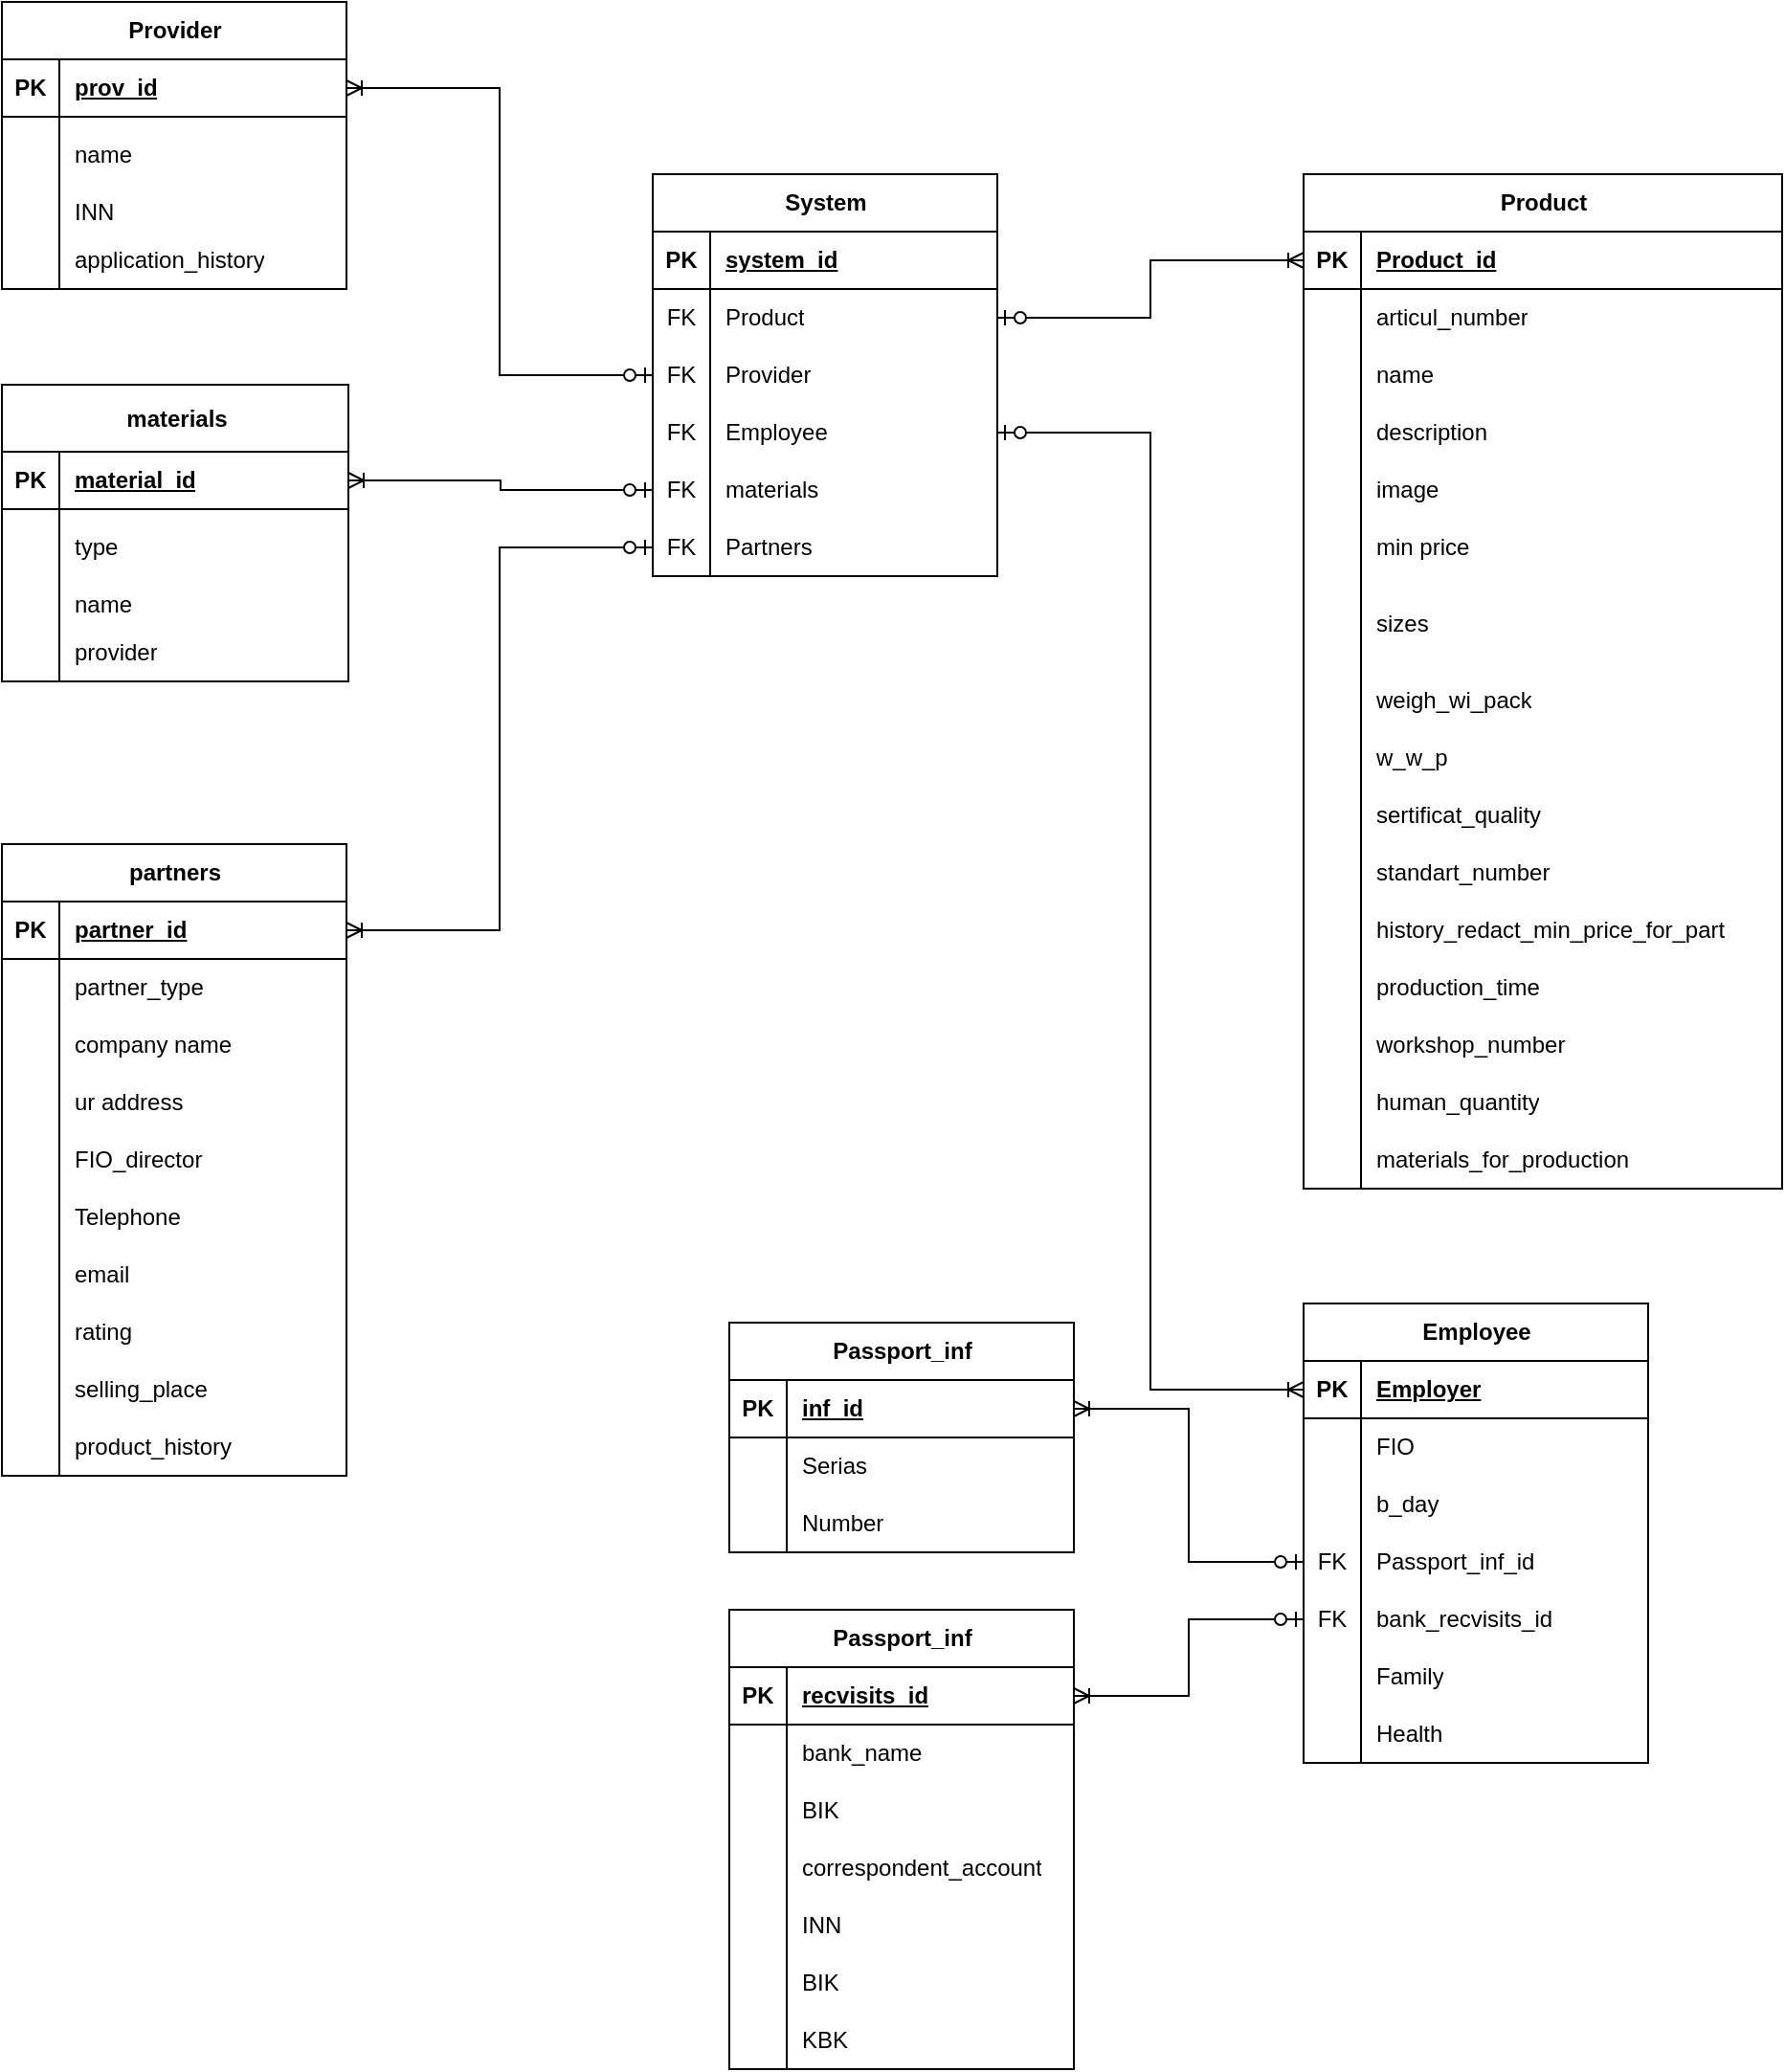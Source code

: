 <mxfile version="24.7.10">
  <diagram name="Страница — 1" id="ILgEUXaoijreqj2DUls4">
    <mxGraphModel dx="572" dy="254" grid="1" gridSize="10" guides="1" tooltips="1" connect="1" arrows="1" fold="1" page="1" pageScale="1" pageWidth="827" pageHeight="1169" math="0" shadow="0">
      <root>
        <mxCell id="0" />
        <mxCell id="1" parent="0" />
        <mxCell id="-sYfPySFFkUQzBRBxdxm-6" value="partners" style="shape=table;startSize=30;container=1;collapsible=1;childLayout=tableLayout;fixedRows=1;rowLines=0;fontStyle=1;align=center;resizeLast=1;html=1;" parent="1" vertex="1">
          <mxGeometry x="480" y="460" width="180" height="330" as="geometry" />
        </mxCell>
        <mxCell id="-sYfPySFFkUQzBRBxdxm-7" value="" style="shape=tableRow;horizontal=0;startSize=0;swimlaneHead=0;swimlaneBody=0;fillColor=none;collapsible=0;dropTarget=0;points=[[0,0.5],[1,0.5]];portConstraint=eastwest;top=0;left=0;right=0;bottom=1;" parent="-sYfPySFFkUQzBRBxdxm-6" vertex="1">
          <mxGeometry y="30" width="180" height="30" as="geometry" />
        </mxCell>
        <mxCell id="-sYfPySFFkUQzBRBxdxm-8" value="PK" style="shape=partialRectangle;connectable=0;fillColor=none;top=0;left=0;bottom=0;right=0;fontStyle=1;overflow=hidden;whiteSpace=wrap;html=1;" parent="-sYfPySFFkUQzBRBxdxm-7" vertex="1">
          <mxGeometry width="30" height="30" as="geometry">
            <mxRectangle width="30" height="30" as="alternateBounds" />
          </mxGeometry>
        </mxCell>
        <mxCell id="-sYfPySFFkUQzBRBxdxm-9" value="partner_id" style="shape=partialRectangle;connectable=0;fillColor=none;top=0;left=0;bottom=0;right=0;align=left;spacingLeft=6;fontStyle=5;overflow=hidden;whiteSpace=wrap;html=1;" parent="-sYfPySFFkUQzBRBxdxm-7" vertex="1">
          <mxGeometry x="30" width="150" height="30" as="geometry">
            <mxRectangle width="150" height="30" as="alternateBounds" />
          </mxGeometry>
        </mxCell>
        <mxCell id="-sYfPySFFkUQzBRBxdxm-10" value="" style="shape=tableRow;horizontal=0;startSize=0;swimlaneHead=0;swimlaneBody=0;fillColor=none;collapsible=0;dropTarget=0;points=[[0,0.5],[1,0.5]];portConstraint=eastwest;top=0;left=0;right=0;bottom=0;" parent="-sYfPySFFkUQzBRBxdxm-6" vertex="1">
          <mxGeometry y="60" width="180" height="30" as="geometry" />
        </mxCell>
        <mxCell id="-sYfPySFFkUQzBRBxdxm-11" value="" style="shape=partialRectangle;connectable=0;fillColor=none;top=0;left=0;bottom=0;right=0;editable=1;overflow=hidden;whiteSpace=wrap;html=1;" parent="-sYfPySFFkUQzBRBxdxm-10" vertex="1">
          <mxGeometry width="30" height="30" as="geometry">
            <mxRectangle width="30" height="30" as="alternateBounds" />
          </mxGeometry>
        </mxCell>
        <mxCell id="-sYfPySFFkUQzBRBxdxm-12" value="partner_type" style="shape=partialRectangle;connectable=0;fillColor=none;top=0;left=0;bottom=0;right=0;align=left;spacingLeft=6;overflow=hidden;whiteSpace=wrap;html=1;" parent="-sYfPySFFkUQzBRBxdxm-10" vertex="1">
          <mxGeometry x="30" width="150" height="30" as="geometry">
            <mxRectangle width="150" height="30" as="alternateBounds" />
          </mxGeometry>
        </mxCell>
        <mxCell id="-sYfPySFFkUQzBRBxdxm-13" value="" style="shape=tableRow;horizontal=0;startSize=0;swimlaneHead=0;swimlaneBody=0;fillColor=none;collapsible=0;dropTarget=0;points=[[0,0.5],[1,0.5]];portConstraint=eastwest;top=0;left=0;right=0;bottom=0;" parent="-sYfPySFFkUQzBRBxdxm-6" vertex="1">
          <mxGeometry y="90" width="180" height="30" as="geometry" />
        </mxCell>
        <mxCell id="-sYfPySFFkUQzBRBxdxm-14" value="" style="shape=partialRectangle;connectable=0;fillColor=none;top=0;left=0;bottom=0;right=0;editable=1;overflow=hidden;whiteSpace=wrap;html=1;" parent="-sYfPySFFkUQzBRBxdxm-13" vertex="1">
          <mxGeometry width="30" height="30" as="geometry">
            <mxRectangle width="30" height="30" as="alternateBounds" />
          </mxGeometry>
        </mxCell>
        <mxCell id="-sYfPySFFkUQzBRBxdxm-15" value="company name" style="shape=partialRectangle;connectable=0;fillColor=none;top=0;left=0;bottom=0;right=0;align=left;spacingLeft=6;overflow=hidden;whiteSpace=wrap;html=1;" parent="-sYfPySFFkUQzBRBxdxm-13" vertex="1">
          <mxGeometry x="30" width="150" height="30" as="geometry">
            <mxRectangle width="150" height="30" as="alternateBounds" />
          </mxGeometry>
        </mxCell>
        <mxCell id="-sYfPySFFkUQzBRBxdxm-16" value="" style="shape=tableRow;horizontal=0;startSize=0;swimlaneHead=0;swimlaneBody=0;fillColor=none;collapsible=0;dropTarget=0;points=[[0,0.5],[1,0.5]];portConstraint=eastwest;top=0;left=0;right=0;bottom=0;" parent="-sYfPySFFkUQzBRBxdxm-6" vertex="1">
          <mxGeometry y="120" width="180" height="30" as="geometry" />
        </mxCell>
        <mxCell id="-sYfPySFFkUQzBRBxdxm-17" value="" style="shape=partialRectangle;connectable=0;fillColor=none;top=0;left=0;bottom=0;right=0;editable=1;overflow=hidden;whiteSpace=wrap;html=1;" parent="-sYfPySFFkUQzBRBxdxm-16" vertex="1">
          <mxGeometry width="30" height="30" as="geometry">
            <mxRectangle width="30" height="30" as="alternateBounds" />
          </mxGeometry>
        </mxCell>
        <mxCell id="-sYfPySFFkUQzBRBxdxm-18" value="ur address&amp;nbsp;" style="shape=partialRectangle;connectable=0;fillColor=none;top=0;left=0;bottom=0;right=0;align=left;spacingLeft=6;overflow=hidden;whiteSpace=wrap;html=1;" parent="-sYfPySFFkUQzBRBxdxm-16" vertex="1">
          <mxGeometry x="30" width="150" height="30" as="geometry">
            <mxRectangle width="150" height="30" as="alternateBounds" />
          </mxGeometry>
        </mxCell>
        <mxCell id="-sYfPySFFkUQzBRBxdxm-35" value="" style="shape=tableRow;horizontal=0;startSize=0;swimlaneHead=0;swimlaneBody=0;fillColor=none;collapsible=0;dropTarget=0;points=[[0,0.5],[1,0.5]];portConstraint=eastwest;top=0;left=0;right=0;bottom=0;" parent="-sYfPySFFkUQzBRBxdxm-6" vertex="1">
          <mxGeometry y="150" width="180" height="30" as="geometry" />
        </mxCell>
        <mxCell id="-sYfPySFFkUQzBRBxdxm-36" value="" style="shape=partialRectangle;connectable=0;fillColor=none;top=0;left=0;bottom=0;right=0;editable=1;overflow=hidden;whiteSpace=wrap;html=1;" parent="-sYfPySFFkUQzBRBxdxm-35" vertex="1">
          <mxGeometry width="30" height="30" as="geometry">
            <mxRectangle width="30" height="30" as="alternateBounds" />
          </mxGeometry>
        </mxCell>
        <mxCell id="-sYfPySFFkUQzBRBxdxm-37" value="FIO_director" style="shape=partialRectangle;connectable=0;fillColor=none;top=0;left=0;bottom=0;right=0;align=left;spacingLeft=6;overflow=hidden;whiteSpace=wrap;html=1;" parent="-sYfPySFFkUQzBRBxdxm-35" vertex="1">
          <mxGeometry x="30" width="150" height="30" as="geometry">
            <mxRectangle width="150" height="30" as="alternateBounds" />
          </mxGeometry>
        </mxCell>
        <mxCell id="-sYfPySFFkUQzBRBxdxm-32" value="" style="shape=tableRow;horizontal=0;startSize=0;swimlaneHead=0;swimlaneBody=0;fillColor=none;collapsible=0;dropTarget=0;points=[[0,0.5],[1,0.5]];portConstraint=eastwest;top=0;left=0;right=0;bottom=0;" parent="-sYfPySFFkUQzBRBxdxm-6" vertex="1">
          <mxGeometry y="180" width="180" height="30" as="geometry" />
        </mxCell>
        <mxCell id="-sYfPySFFkUQzBRBxdxm-33" value="" style="shape=partialRectangle;connectable=0;fillColor=none;top=0;left=0;bottom=0;right=0;editable=1;overflow=hidden;whiteSpace=wrap;html=1;" parent="-sYfPySFFkUQzBRBxdxm-32" vertex="1">
          <mxGeometry width="30" height="30" as="geometry">
            <mxRectangle width="30" height="30" as="alternateBounds" />
          </mxGeometry>
        </mxCell>
        <mxCell id="-sYfPySFFkUQzBRBxdxm-34" value="Telephone" style="shape=partialRectangle;connectable=0;fillColor=none;top=0;left=0;bottom=0;right=0;align=left;spacingLeft=6;overflow=hidden;whiteSpace=wrap;html=1;" parent="-sYfPySFFkUQzBRBxdxm-32" vertex="1">
          <mxGeometry x="30" width="150" height="30" as="geometry">
            <mxRectangle width="150" height="30" as="alternateBounds" />
          </mxGeometry>
        </mxCell>
        <mxCell id="-sYfPySFFkUQzBRBxdxm-29" value="" style="shape=tableRow;horizontal=0;startSize=0;swimlaneHead=0;swimlaneBody=0;fillColor=none;collapsible=0;dropTarget=0;points=[[0,0.5],[1,0.5]];portConstraint=eastwest;top=0;left=0;right=0;bottom=0;" parent="-sYfPySFFkUQzBRBxdxm-6" vertex="1">
          <mxGeometry y="210" width="180" height="30" as="geometry" />
        </mxCell>
        <mxCell id="-sYfPySFFkUQzBRBxdxm-30" value="" style="shape=partialRectangle;connectable=0;fillColor=none;top=0;left=0;bottom=0;right=0;editable=1;overflow=hidden;whiteSpace=wrap;html=1;" parent="-sYfPySFFkUQzBRBxdxm-29" vertex="1">
          <mxGeometry width="30" height="30" as="geometry">
            <mxRectangle width="30" height="30" as="alternateBounds" />
          </mxGeometry>
        </mxCell>
        <mxCell id="-sYfPySFFkUQzBRBxdxm-31" value="email" style="shape=partialRectangle;connectable=0;fillColor=none;top=0;left=0;bottom=0;right=0;align=left;spacingLeft=6;overflow=hidden;whiteSpace=wrap;html=1;" parent="-sYfPySFFkUQzBRBxdxm-29" vertex="1">
          <mxGeometry x="30" width="150" height="30" as="geometry">
            <mxRectangle width="150" height="30" as="alternateBounds" />
          </mxGeometry>
        </mxCell>
        <mxCell id="-sYfPySFFkUQzBRBxdxm-43" value="" style="shape=tableRow;horizontal=0;startSize=0;swimlaneHead=0;swimlaneBody=0;fillColor=none;collapsible=0;dropTarget=0;points=[[0,0.5],[1,0.5]];portConstraint=eastwest;top=0;left=0;right=0;bottom=0;" parent="-sYfPySFFkUQzBRBxdxm-6" vertex="1">
          <mxGeometry y="240" width="180" height="30" as="geometry" />
        </mxCell>
        <mxCell id="-sYfPySFFkUQzBRBxdxm-44" value="" style="shape=partialRectangle;connectable=0;fillColor=none;top=0;left=0;bottom=0;right=0;editable=1;overflow=hidden;whiteSpace=wrap;html=1;" parent="-sYfPySFFkUQzBRBxdxm-43" vertex="1">
          <mxGeometry width="30" height="30" as="geometry">
            <mxRectangle width="30" height="30" as="alternateBounds" />
          </mxGeometry>
        </mxCell>
        <mxCell id="-sYfPySFFkUQzBRBxdxm-45" value="rating" style="shape=partialRectangle;connectable=0;fillColor=none;top=0;left=0;bottom=0;right=0;align=left;spacingLeft=6;overflow=hidden;whiteSpace=wrap;html=1;" parent="-sYfPySFFkUQzBRBxdxm-43" vertex="1">
          <mxGeometry x="30" width="150" height="30" as="geometry">
            <mxRectangle width="150" height="30" as="alternateBounds" />
          </mxGeometry>
        </mxCell>
        <mxCell id="-sYfPySFFkUQzBRBxdxm-114" value="" style="shape=tableRow;horizontal=0;startSize=0;swimlaneHead=0;swimlaneBody=0;fillColor=none;collapsible=0;dropTarget=0;points=[[0,0.5],[1,0.5]];portConstraint=eastwest;top=0;left=0;right=0;bottom=0;" parent="-sYfPySFFkUQzBRBxdxm-6" vertex="1">
          <mxGeometry y="270" width="180" height="30" as="geometry" />
        </mxCell>
        <mxCell id="-sYfPySFFkUQzBRBxdxm-115" value="" style="shape=partialRectangle;connectable=0;fillColor=none;top=0;left=0;bottom=0;right=0;editable=1;overflow=hidden;whiteSpace=wrap;html=1;" parent="-sYfPySFFkUQzBRBxdxm-114" vertex="1">
          <mxGeometry width="30" height="30" as="geometry">
            <mxRectangle width="30" height="30" as="alternateBounds" />
          </mxGeometry>
        </mxCell>
        <mxCell id="-sYfPySFFkUQzBRBxdxm-116" value="selling_place" style="shape=partialRectangle;connectable=0;fillColor=none;top=0;left=0;bottom=0;right=0;align=left;spacingLeft=6;overflow=hidden;whiteSpace=wrap;html=1;" parent="-sYfPySFFkUQzBRBxdxm-114" vertex="1">
          <mxGeometry x="30" width="150" height="30" as="geometry">
            <mxRectangle width="150" height="30" as="alternateBounds" />
          </mxGeometry>
        </mxCell>
        <mxCell id="-sYfPySFFkUQzBRBxdxm-111" value="" style="shape=tableRow;horizontal=0;startSize=0;swimlaneHead=0;swimlaneBody=0;fillColor=none;collapsible=0;dropTarget=0;points=[[0,0.5],[1,0.5]];portConstraint=eastwest;top=0;left=0;right=0;bottom=0;" parent="-sYfPySFFkUQzBRBxdxm-6" vertex="1">
          <mxGeometry y="300" width="180" height="30" as="geometry" />
        </mxCell>
        <mxCell id="-sYfPySFFkUQzBRBxdxm-112" value="" style="shape=partialRectangle;connectable=0;fillColor=none;top=0;left=0;bottom=0;right=0;editable=1;overflow=hidden;whiteSpace=wrap;html=1;" parent="-sYfPySFFkUQzBRBxdxm-111" vertex="1">
          <mxGeometry width="30" height="30" as="geometry">
            <mxRectangle width="30" height="30" as="alternateBounds" />
          </mxGeometry>
        </mxCell>
        <mxCell id="-sYfPySFFkUQzBRBxdxm-113" value="product_history" style="shape=partialRectangle;connectable=0;fillColor=none;top=0;left=0;bottom=0;right=0;align=left;spacingLeft=6;overflow=hidden;whiteSpace=wrap;html=1;" parent="-sYfPySFFkUQzBRBxdxm-111" vertex="1">
          <mxGeometry x="30" width="150" height="30" as="geometry">
            <mxRectangle width="150" height="30" as="alternateBounds" />
          </mxGeometry>
        </mxCell>
        <mxCell id="-sYfPySFFkUQzBRBxdxm-52" value="&lt;span style=&quot;white-space: pre-wrap;&quot;&gt;Employee&lt;/span&gt;" style="shape=table;startSize=30;container=1;collapsible=1;childLayout=tableLayout;fixedRows=1;rowLines=0;fontStyle=1;align=center;resizeLast=1;html=1;" parent="1" vertex="1">
          <mxGeometry x="1160" y="700" width="180" height="240" as="geometry" />
        </mxCell>
        <mxCell id="-sYfPySFFkUQzBRBxdxm-53" value="" style="shape=tableRow;horizontal=0;startSize=0;swimlaneHead=0;swimlaneBody=0;fillColor=none;collapsible=0;dropTarget=0;points=[[0,0.5],[1,0.5]];portConstraint=eastwest;top=0;left=0;right=0;bottom=1;" parent="-sYfPySFFkUQzBRBxdxm-52" vertex="1">
          <mxGeometry y="30" width="180" height="30" as="geometry" />
        </mxCell>
        <mxCell id="-sYfPySFFkUQzBRBxdxm-54" value="PK" style="shape=partialRectangle;connectable=0;fillColor=none;top=0;left=0;bottom=0;right=0;fontStyle=1;overflow=hidden;whiteSpace=wrap;html=1;" parent="-sYfPySFFkUQzBRBxdxm-53" vertex="1">
          <mxGeometry width="30" height="30" as="geometry">
            <mxRectangle width="30" height="30" as="alternateBounds" />
          </mxGeometry>
        </mxCell>
        <mxCell id="-sYfPySFFkUQzBRBxdxm-55" value="Employer" style="shape=partialRectangle;connectable=0;fillColor=none;top=0;left=0;bottom=0;right=0;align=left;spacingLeft=6;fontStyle=5;overflow=hidden;whiteSpace=wrap;html=1;" parent="-sYfPySFFkUQzBRBxdxm-53" vertex="1">
          <mxGeometry x="30" width="150" height="30" as="geometry">
            <mxRectangle width="150" height="30" as="alternateBounds" />
          </mxGeometry>
        </mxCell>
        <mxCell id="-sYfPySFFkUQzBRBxdxm-56" value="" style="shape=tableRow;horizontal=0;startSize=0;swimlaneHead=0;swimlaneBody=0;fillColor=none;collapsible=0;dropTarget=0;points=[[0,0.5],[1,0.5]];portConstraint=eastwest;top=0;left=0;right=0;bottom=0;" parent="-sYfPySFFkUQzBRBxdxm-52" vertex="1">
          <mxGeometry y="60" width="180" height="30" as="geometry" />
        </mxCell>
        <mxCell id="-sYfPySFFkUQzBRBxdxm-57" value="" style="shape=partialRectangle;connectable=0;fillColor=none;top=0;left=0;bottom=0;right=0;editable=1;overflow=hidden;whiteSpace=wrap;html=1;" parent="-sYfPySFFkUQzBRBxdxm-56" vertex="1">
          <mxGeometry width="30" height="30" as="geometry">
            <mxRectangle width="30" height="30" as="alternateBounds" />
          </mxGeometry>
        </mxCell>
        <mxCell id="-sYfPySFFkUQzBRBxdxm-58" value="FIO" style="shape=partialRectangle;connectable=0;fillColor=none;top=0;left=0;bottom=0;right=0;align=left;spacingLeft=6;overflow=hidden;whiteSpace=wrap;html=1;" parent="-sYfPySFFkUQzBRBxdxm-56" vertex="1">
          <mxGeometry x="30" width="150" height="30" as="geometry">
            <mxRectangle width="150" height="30" as="alternateBounds" />
          </mxGeometry>
        </mxCell>
        <mxCell id="-sYfPySFFkUQzBRBxdxm-59" value="" style="shape=tableRow;horizontal=0;startSize=0;swimlaneHead=0;swimlaneBody=0;fillColor=none;collapsible=0;dropTarget=0;points=[[0,0.5],[1,0.5]];portConstraint=eastwest;top=0;left=0;right=0;bottom=0;" parent="-sYfPySFFkUQzBRBxdxm-52" vertex="1">
          <mxGeometry y="90" width="180" height="30" as="geometry" />
        </mxCell>
        <mxCell id="-sYfPySFFkUQzBRBxdxm-60" value="" style="shape=partialRectangle;connectable=0;fillColor=none;top=0;left=0;bottom=0;right=0;editable=1;overflow=hidden;whiteSpace=wrap;html=1;" parent="-sYfPySFFkUQzBRBxdxm-59" vertex="1">
          <mxGeometry width="30" height="30" as="geometry">
            <mxRectangle width="30" height="30" as="alternateBounds" />
          </mxGeometry>
        </mxCell>
        <mxCell id="-sYfPySFFkUQzBRBxdxm-61" value="b_day" style="shape=partialRectangle;connectable=0;fillColor=none;top=0;left=0;bottom=0;right=0;align=left;spacingLeft=6;overflow=hidden;whiteSpace=wrap;html=1;" parent="-sYfPySFFkUQzBRBxdxm-59" vertex="1">
          <mxGeometry x="30" width="150" height="30" as="geometry">
            <mxRectangle width="150" height="30" as="alternateBounds" />
          </mxGeometry>
        </mxCell>
        <mxCell id="-sYfPySFFkUQzBRBxdxm-49" value="" style="shape=tableRow;horizontal=0;startSize=0;swimlaneHead=0;swimlaneBody=0;fillColor=none;collapsible=0;dropTarget=0;points=[[0,0.5],[1,0.5]];portConstraint=eastwest;top=0;left=0;right=0;bottom=0;" parent="-sYfPySFFkUQzBRBxdxm-52" vertex="1">
          <mxGeometry y="120" width="180" height="30" as="geometry" />
        </mxCell>
        <mxCell id="-sYfPySFFkUQzBRBxdxm-50" value="FK" style="shape=partialRectangle;connectable=0;fillColor=none;top=0;left=0;bottom=0;right=0;editable=1;overflow=hidden;whiteSpace=wrap;html=1;" parent="-sYfPySFFkUQzBRBxdxm-49" vertex="1">
          <mxGeometry width="30" height="30" as="geometry">
            <mxRectangle width="30" height="30" as="alternateBounds" />
          </mxGeometry>
        </mxCell>
        <mxCell id="-sYfPySFFkUQzBRBxdxm-51" value="Passport_inf_id" style="shape=partialRectangle;connectable=0;fillColor=none;top=0;left=0;bottom=0;right=0;align=left;spacingLeft=6;overflow=hidden;whiteSpace=wrap;html=1;" parent="-sYfPySFFkUQzBRBxdxm-49" vertex="1">
          <mxGeometry x="30" width="150" height="30" as="geometry">
            <mxRectangle width="150" height="30" as="alternateBounds" />
          </mxGeometry>
        </mxCell>
        <mxCell id="-sYfPySFFkUQzBRBxdxm-46" value="" style="shape=tableRow;horizontal=0;startSize=0;swimlaneHead=0;swimlaneBody=0;fillColor=none;collapsible=0;dropTarget=0;points=[[0,0.5],[1,0.5]];portConstraint=eastwest;top=0;left=0;right=0;bottom=0;" parent="-sYfPySFFkUQzBRBxdxm-52" vertex="1">
          <mxGeometry y="150" width="180" height="30" as="geometry" />
        </mxCell>
        <mxCell id="-sYfPySFFkUQzBRBxdxm-47" value="FK" style="shape=partialRectangle;connectable=0;fillColor=none;top=0;left=0;bottom=0;right=0;editable=1;overflow=hidden;whiteSpace=wrap;html=1;" parent="-sYfPySFFkUQzBRBxdxm-46" vertex="1">
          <mxGeometry width="30" height="30" as="geometry">
            <mxRectangle width="30" height="30" as="alternateBounds" />
          </mxGeometry>
        </mxCell>
        <mxCell id="-sYfPySFFkUQzBRBxdxm-48" value="bank_recvisits_id" style="shape=partialRectangle;connectable=0;fillColor=none;top=0;left=0;bottom=0;right=0;align=left;spacingLeft=6;overflow=hidden;whiteSpace=wrap;html=1;" parent="-sYfPySFFkUQzBRBxdxm-46" vertex="1">
          <mxGeometry x="30" width="150" height="30" as="geometry">
            <mxRectangle width="150" height="30" as="alternateBounds" />
          </mxGeometry>
        </mxCell>
        <mxCell id="-sYfPySFFkUQzBRBxdxm-75" value="" style="shape=tableRow;horizontal=0;startSize=0;swimlaneHead=0;swimlaneBody=0;fillColor=none;collapsible=0;dropTarget=0;points=[[0,0.5],[1,0.5]];portConstraint=eastwest;top=0;left=0;right=0;bottom=0;" parent="-sYfPySFFkUQzBRBxdxm-52" vertex="1">
          <mxGeometry y="180" width="180" height="30" as="geometry" />
        </mxCell>
        <mxCell id="-sYfPySFFkUQzBRBxdxm-76" value="" style="shape=partialRectangle;connectable=0;fillColor=none;top=0;left=0;bottom=0;right=0;editable=1;overflow=hidden;whiteSpace=wrap;html=1;" parent="-sYfPySFFkUQzBRBxdxm-75" vertex="1">
          <mxGeometry width="30" height="30" as="geometry">
            <mxRectangle width="30" height="30" as="alternateBounds" />
          </mxGeometry>
        </mxCell>
        <mxCell id="-sYfPySFFkUQzBRBxdxm-77" value="Family" style="shape=partialRectangle;connectable=0;fillColor=none;top=0;left=0;bottom=0;right=0;align=left;spacingLeft=6;overflow=hidden;whiteSpace=wrap;html=1;" parent="-sYfPySFFkUQzBRBxdxm-75" vertex="1">
          <mxGeometry x="30" width="150" height="30" as="geometry">
            <mxRectangle width="150" height="30" as="alternateBounds" />
          </mxGeometry>
        </mxCell>
        <mxCell id="-sYfPySFFkUQzBRBxdxm-72" value="" style="shape=tableRow;horizontal=0;startSize=0;swimlaneHead=0;swimlaneBody=0;fillColor=none;collapsible=0;dropTarget=0;points=[[0,0.5],[1,0.5]];portConstraint=eastwest;top=0;left=0;right=0;bottom=0;" parent="-sYfPySFFkUQzBRBxdxm-52" vertex="1">
          <mxGeometry y="210" width="180" height="30" as="geometry" />
        </mxCell>
        <mxCell id="-sYfPySFFkUQzBRBxdxm-73" value="" style="shape=partialRectangle;connectable=0;fillColor=none;top=0;left=0;bottom=0;right=0;editable=1;overflow=hidden;whiteSpace=wrap;html=1;" parent="-sYfPySFFkUQzBRBxdxm-72" vertex="1">
          <mxGeometry width="30" height="30" as="geometry">
            <mxRectangle width="30" height="30" as="alternateBounds" />
          </mxGeometry>
        </mxCell>
        <mxCell id="-sYfPySFFkUQzBRBxdxm-74" value="Health" style="shape=partialRectangle;connectable=0;fillColor=none;top=0;left=0;bottom=0;right=0;align=left;spacingLeft=6;overflow=hidden;whiteSpace=wrap;html=1;" parent="-sYfPySFFkUQzBRBxdxm-72" vertex="1">
          <mxGeometry x="30" width="150" height="30" as="geometry">
            <mxRectangle width="150" height="30" as="alternateBounds" />
          </mxGeometry>
        </mxCell>
        <mxCell id="-sYfPySFFkUQzBRBxdxm-78" value="materials" style="shape=table;startSize=35;container=1;collapsible=1;childLayout=tableLayout;fixedRows=1;rowLines=0;fontStyle=1;align=center;resizeLast=1;html=1;" parent="1" vertex="1">
          <mxGeometry x="480" y="220" width="181" height="155" as="geometry" />
        </mxCell>
        <mxCell id="-sYfPySFFkUQzBRBxdxm-79" value="" style="shape=tableRow;horizontal=0;startSize=0;swimlaneHead=0;swimlaneBody=0;fillColor=none;collapsible=0;dropTarget=0;points=[[0,0.5],[1,0.5]];portConstraint=eastwest;top=0;left=0;right=0;bottom=1;" parent="-sYfPySFFkUQzBRBxdxm-78" vertex="1">
          <mxGeometry y="35" width="181" height="30" as="geometry" />
        </mxCell>
        <mxCell id="-sYfPySFFkUQzBRBxdxm-80" value="PK" style="shape=partialRectangle;connectable=0;fillColor=none;top=0;left=0;bottom=0;right=0;fontStyle=1;overflow=hidden;whiteSpace=wrap;html=1;" parent="-sYfPySFFkUQzBRBxdxm-79" vertex="1">
          <mxGeometry width="30" height="30" as="geometry">
            <mxRectangle width="30" height="30" as="alternateBounds" />
          </mxGeometry>
        </mxCell>
        <mxCell id="-sYfPySFFkUQzBRBxdxm-81" value="material_id" style="shape=partialRectangle;connectable=0;fillColor=none;top=0;left=0;bottom=0;right=0;align=left;spacingLeft=6;fontStyle=5;overflow=hidden;whiteSpace=wrap;html=1;" parent="-sYfPySFFkUQzBRBxdxm-79" vertex="1">
          <mxGeometry x="30" width="151" height="30" as="geometry">
            <mxRectangle width="151" height="30" as="alternateBounds" />
          </mxGeometry>
        </mxCell>
        <mxCell id="-sYfPySFFkUQzBRBxdxm-82" value="" style="shape=tableRow;horizontal=0;startSize=0;swimlaneHead=0;swimlaneBody=0;fillColor=none;collapsible=0;dropTarget=0;points=[[0,0.5],[1,0.5]];portConstraint=eastwest;top=0;left=0;right=0;bottom=0;" parent="-sYfPySFFkUQzBRBxdxm-78" vertex="1">
          <mxGeometry y="65" width="181" height="40" as="geometry" />
        </mxCell>
        <mxCell id="-sYfPySFFkUQzBRBxdxm-83" value="" style="shape=partialRectangle;connectable=0;fillColor=none;top=0;left=0;bottom=0;right=0;editable=1;overflow=hidden;whiteSpace=wrap;html=1;" parent="-sYfPySFFkUQzBRBxdxm-82" vertex="1">
          <mxGeometry width="30" height="40" as="geometry">
            <mxRectangle width="30" height="40" as="alternateBounds" />
          </mxGeometry>
        </mxCell>
        <mxCell id="-sYfPySFFkUQzBRBxdxm-84" value="type" style="shape=partialRectangle;connectable=0;fillColor=none;top=0;left=0;bottom=0;right=0;align=left;spacingLeft=6;overflow=hidden;whiteSpace=wrap;html=1;" parent="-sYfPySFFkUQzBRBxdxm-82" vertex="1">
          <mxGeometry x="30" width="151" height="40" as="geometry">
            <mxRectangle width="151" height="40" as="alternateBounds" />
          </mxGeometry>
        </mxCell>
        <mxCell id="-sYfPySFFkUQzBRBxdxm-85" value="" style="shape=tableRow;horizontal=0;startSize=0;swimlaneHead=0;swimlaneBody=0;fillColor=none;collapsible=0;dropTarget=0;points=[[0,0.5],[1,0.5]];portConstraint=eastwest;top=0;left=0;right=0;bottom=0;" parent="-sYfPySFFkUQzBRBxdxm-78" vertex="1">
          <mxGeometry y="105" width="181" height="20" as="geometry" />
        </mxCell>
        <mxCell id="-sYfPySFFkUQzBRBxdxm-86" value="" style="shape=partialRectangle;connectable=0;fillColor=none;top=0;left=0;bottom=0;right=0;editable=1;overflow=hidden;whiteSpace=wrap;html=1;" parent="-sYfPySFFkUQzBRBxdxm-85" vertex="1">
          <mxGeometry width="30" height="20" as="geometry">
            <mxRectangle width="30" height="20" as="alternateBounds" />
          </mxGeometry>
        </mxCell>
        <mxCell id="-sYfPySFFkUQzBRBxdxm-87" value="name" style="shape=partialRectangle;connectable=0;fillColor=none;top=0;left=0;bottom=0;right=0;align=left;spacingLeft=6;overflow=hidden;whiteSpace=wrap;html=1;" parent="-sYfPySFFkUQzBRBxdxm-85" vertex="1">
          <mxGeometry x="30" width="151" height="20" as="geometry">
            <mxRectangle width="151" height="20" as="alternateBounds" />
          </mxGeometry>
        </mxCell>
        <mxCell id="-sYfPySFFkUQzBRBxdxm-88" value="" style="shape=tableRow;horizontal=0;startSize=0;swimlaneHead=0;swimlaneBody=0;fillColor=none;collapsible=0;dropTarget=0;points=[[0,0.5],[1,0.5]];portConstraint=eastwest;top=0;left=0;right=0;bottom=0;" parent="-sYfPySFFkUQzBRBxdxm-78" vertex="1">
          <mxGeometry y="125" width="181" height="30" as="geometry" />
        </mxCell>
        <mxCell id="-sYfPySFFkUQzBRBxdxm-89" value="" style="shape=partialRectangle;connectable=0;fillColor=none;top=0;left=0;bottom=0;right=0;editable=1;overflow=hidden;whiteSpace=wrap;html=1;" parent="-sYfPySFFkUQzBRBxdxm-88" vertex="1">
          <mxGeometry width="30" height="30" as="geometry">
            <mxRectangle width="30" height="30" as="alternateBounds" />
          </mxGeometry>
        </mxCell>
        <mxCell id="-sYfPySFFkUQzBRBxdxm-90" value="&lt;span style=&quot;white-space-collapse: preserve;&quot; data-src-align=&quot;0:9&quot; class=&quot;EzKURWReUAB5oZgtQNkl&quot;&gt;provider&lt;/span&gt;" style="shape=partialRectangle;connectable=0;fillColor=none;top=0;left=0;bottom=0;right=0;align=left;spacingLeft=6;overflow=hidden;whiteSpace=wrap;html=1;" parent="-sYfPySFFkUQzBRBxdxm-88" vertex="1">
          <mxGeometry x="30" width="151" height="30" as="geometry">
            <mxRectangle width="151" height="30" as="alternateBounds" />
          </mxGeometry>
        </mxCell>
        <mxCell id="-sYfPySFFkUQzBRBxdxm-117" value="Provider" style="shape=table;startSize=30;container=1;collapsible=1;childLayout=tableLayout;fixedRows=1;rowLines=0;fontStyle=1;align=center;resizeLast=1;html=1;" parent="1" vertex="1">
          <mxGeometry x="480" y="20" width="180" height="150" as="geometry" />
        </mxCell>
        <mxCell id="-sYfPySFFkUQzBRBxdxm-118" value="" style="shape=tableRow;horizontal=0;startSize=0;swimlaneHead=0;swimlaneBody=0;fillColor=none;collapsible=0;dropTarget=0;points=[[0,0.5],[1,0.5]];portConstraint=eastwest;top=0;left=0;right=0;bottom=1;" parent="-sYfPySFFkUQzBRBxdxm-117" vertex="1">
          <mxGeometry y="30" width="180" height="30" as="geometry" />
        </mxCell>
        <mxCell id="-sYfPySFFkUQzBRBxdxm-119" value="PK" style="shape=partialRectangle;connectable=0;fillColor=none;top=0;left=0;bottom=0;right=0;fontStyle=1;overflow=hidden;whiteSpace=wrap;html=1;" parent="-sYfPySFFkUQzBRBxdxm-118" vertex="1">
          <mxGeometry width="30" height="30" as="geometry">
            <mxRectangle width="30" height="30" as="alternateBounds" />
          </mxGeometry>
        </mxCell>
        <mxCell id="-sYfPySFFkUQzBRBxdxm-120" value="prov_id" style="shape=partialRectangle;connectable=0;fillColor=none;top=0;left=0;bottom=0;right=0;align=left;spacingLeft=6;fontStyle=5;overflow=hidden;whiteSpace=wrap;html=1;" parent="-sYfPySFFkUQzBRBxdxm-118" vertex="1">
          <mxGeometry x="30" width="150" height="30" as="geometry">
            <mxRectangle width="150" height="30" as="alternateBounds" />
          </mxGeometry>
        </mxCell>
        <mxCell id="-sYfPySFFkUQzBRBxdxm-121" value="" style="shape=tableRow;horizontal=0;startSize=0;swimlaneHead=0;swimlaneBody=0;fillColor=none;collapsible=0;dropTarget=0;points=[[0,0.5],[1,0.5]];portConstraint=eastwest;top=0;left=0;right=0;bottom=0;" parent="-sYfPySFFkUQzBRBxdxm-117" vertex="1">
          <mxGeometry y="60" width="180" height="40" as="geometry" />
        </mxCell>
        <mxCell id="-sYfPySFFkUQzBRBxdxm-122" value="" style="shape=partialRectangle;connectable=0;fillColor=none;top=0;left=0;bottom=0;right=0;editable=1;overflow=hidden;whiteSpace=wrap;html=1;" parent="-sYfPySFFkUQzBRBxdxm-121" vertex="1">
          <mxGeometry width="30" height="40" as="geometry">
            <mxRectangle width="30" height="40" as="alternateBounds" />
          </mxGeometry>
        </mxCell>
        <mxCell id="-sYfPySFFkUQzBRBxdxm-123" value="name" style="shape=partialRectangle;connectable=0;fillColor=none;top=0;left=0;bottom=0;right=0;align=left;spacingLeft=6;overflow=hidden;whiteSpace=wrap;html=1;" parent="-sYfPySFFkUQzBRBxdxm-121" vertex="1">
          <mxGeometry x="30" width="150" height="40" as="geometry">
            <mxRectangle width="150" height="40" as="alternateBounds" />
          </mxGeometry>
        </mxCell>
        <mxCell id="-sYfPySFFkUQzBRBxdxm-124" value="" style="shape=tableRow;horizontal=0;startSize=0;swimlaneHead=0;swimlaneBody=0;fillColor=none;collapsible=0;dropTarget=0;points=[[0,0.5],[1,0.5]];portConstraint=eastwest;top=0;left=0;right=0;bottom=0;" parent="-sYfPySFFkUQzBRBxdxm-117" vertex="1">
          <mxGeometry y="100" width="180" height="20" as="geometry" />
        </mxCell>
        <mxCell id="-sYfPySFFkUQzBRBxdxm-125" value="" style="shape=partialRectangle;connectable=0;fillColor=none;top=0;left=0;bottom=0;right=0;editable=1;overflow=hidden;whiteSpace=wrap;html=1;" parent="-sYfPySFFkUQzBRBxdxm-124" vertex="1">
          <mxGeometry width="30" height="20" as="geometry">
            <mxRectangle width="30" height="20" as="alternateBounds" />
          </mxGeometry>
        </mxCell>
        <mxCell id="-sYfPySFFkUQzBRBxdxm-126" value="INN" style="shape=partialRectangle;connectable=0;fillColor=none;top=0;left=0;bottom=0;right=0;align=left;spacingLeft=6;overflow=hidden;whiteSpace=wrap;html=1;" parent="-sYfPySFFkUQzBRBxdxm-124" vertex="1">
          <mxGeometry x="30" width="150" height="20" as="geometry">
            <mxRectangle width="150" height="20" as="alternateBounds" />
          </mxGeometry>
        </mxCell>
        <mxCell id="-sYfPySFFkUQzBRBxdxm-108" value="" style="shape=tableRow;horizontal=0;startSize=0;swimlaneHead=0;swimlaneBody=0;fillColor=none;collapsible=0;dropTarget=0;points=[[0,0.5],[1,0.5]];portConstraint=eastwest;top=0;left=0;right=0;bottom=0;" parent="-sYfPySFFkUQzBRBxdxm-117" vertex="1">
          <mxGeometry y="120" width="180" height="30" as="geometry" />
        </mxCell>
        <mxCell id="-sYfPySFFkUQzBRBxdxm-109" value="" style="shape=partialRectangle;connectable=0;fillColor=none;top=0;left=0;bottom=0;right=0;editable=1;overflow=hidden;whiteSpace=wrap;html=1;" parent="-sYfPySFFkUQzBRBxdxm-108" vertex="1">
          <mxGeometry width="30" height="30" as="geometry">
            <mxRectangle width="30" height="30" as="alternateBounds" />
          </mxGeometry>
        </mxCell>
        <mxCell id="-sYfPySFFkUQzBRBxdxm-110" value="application_history" style="shape=partialRectangle;connectable=0;fillColor=none;top=0;left=0;bottom=0;right=0;align=left;spacingLeft=6;overflow=hidden;whiteSpace=wrap;html=1;" parent="-sYfPySFFkUQzBRBxdxm-108" vertex="1">
          <mxGeometry x="30" width="150" height="30" as="geometry">
            <mxRectangle width="150" height="30" as="alternateBounds" />
          </mxGeometry>
        </mxCell>
        <mxCell id="-sYfPySFFkUQzBRBxdxm-127" value="Product" style="shape=table;startSize=30;container=1;collapsible=1;childLayout=tableLayout;fixedRows=1;rowLines=0;fontStyle=1;align=center;resizeLast=1;html=1;" parent="1" vertex="1">
          <mxGeometry x="1160" y="110" width="250" height="530" as="geometry" />
        </mxCell>
        <mxCell id="-sYfPySFFkUQzBRBxdxm-128" value="" style="shape=tableRow;horizontal=0;startSize=0;swimlaneHead=0;swimlaneBody=0;fillColor=none;collapsible=0;dropTarget=0;points=[[0,0.5],[1,0.5]];portConstraint=eastwest;top=0;left=0;right=0;bottom=1;" parent="-sYfPySFFkUQzBRBxdxm-127" vertex="1">
          <mxGeometry y="30" width="250" height="30" as="geometry" />
        </mxCell>
        <mxCell id="-sYfPySFFkUQzBRBxdxm-129" value="PK" style="shape=partialRectangle;connectable=0;fillColor=none;top=0;left=0;bottom=0;right=0;fontStyle=1;overflow=hidden;whiteSpace=wrap;html=1;" parent="-sYfPySFFkUQzBRBxdxm-128" vertex="1">
          <mxGeometry width="30" height="30" as="geometry">
            <mxRectangle width="30" height="30" as="alternateBounds" />
          </mxGeometry>
        </mxCell>
        <mxCell id="-sYfPySFFkUQzBRBxdxm-130" value="Product_id" style="shape=partialRectangle;connectable=0;fillColor=none;top=0;left=0;bottom=0;right=0;align=left;spacingLeft=6;fontStyle=5;overflow=hidden;whiteSpace=wrap;html=1;" parent="-sYfPySFFkUQzBRBxdxm-128" vertex="1">
          <mxGeometry x="30" width="220" height="30" as="geometry">
            <mxRectangle width="220" height="30" as="alternateBounds" />
          </mxGeometry>
        </mxCell>
        <mxCell id="-sYfPySFFkUQzBRBxdxm-134" value="" style="shape=tableRow;horizontal=0;startSize=0;swimlaneHead=0;swimlaneBody=0;fillColor=none;collapsible=0;dropTarget=0;points=[[0,0.5],[1,0.5]];portConstraint=eastwest;top=0;left=0;right=0;bottom=0;" parent="-sYfPySFFkUQzBRBxdxm-127" vertex="1">
          <mxGeometry y="60" width="250" height="30" as="geometry" />
        </mxCell>
        <mxCell id="-sYfPySFFkUQzBRBxdxm-135" value="" style="shape=partialRectangle;connectable=0;fillColor=none;top=0;left=0;bottom=0;right=0;editable=1;overflow=hidden;whiteSpace=wrap;html=1;" parent="-sYfPySFFkUQzBRBxdxm-134" vertex="1">
          <mxGeometry width="30" height="30" as="geometry">
            <mxRectangle width="30" height="30" as="alternateBounds" />
          </mxGeometry>
        </mxCell>
        <mxCell id="-sYfPySFFkUQzBRBxdxm-136" value="articul_number" style="shape=partialRectangle;connectable=0;fillColor=none;top=0;left=0;bottom=0;right=0;align=left;spacingLeft=6;overflow=hidden;whiteSpace=wrap;html=1;" parent="-sYfPySFFkUQzBRBxdxm-134" vertex="1">
          <mxGeometry x="30" width="220" height="30" as="geometry">
            <mxRectangle width="220" height="30" as="alternateBounds" />
          </mxGeometry>
        </mxCell>
        <mxCell id="-sYfPySFFkUQzBRBxdxm-137" value="" style="shape=tableRow;horizontal=0;startSize=0;swimlaneHead=0;swimlaneBody=0;fillColor=none;collapsible=0;dropTarget=0;points=[[0,0.5],[1,0.5]];portConstraint=eastwest;top=0;left=0;right=0;bottom=0;" parent="-sYfPySFFkUQzBRBxdxm-127" vertex="1">
          <mxGeometry y="90" width="250" height="30" as="geometry" />
        </mxCell>
        <mxCell id="-sYfPySFFkUQzBRBxdxm-138" value="" style="shape=partialRectangle;connectable=0;fillColor=none;top=0;left=0;bottom=0;right=0;editable=1;overflow=hidden;whiteSpace=wrap;html=1;" parent="-sYfPySFFkUQzBRBxdxm-137" vertex="1">
          <mxGeometry width="30" height="30" as="geometry">
            <mxRectangle width="30" height="30" as="alternateBounds" />
          </mxGeometry>
        </mxCell>
        <mxCell id="-sYfPySFFkUQzBRBxdxm-139" value="name" style="shape=partialRectangle;connectable=0;fillColor=none;top=0;left=0;bottom=0;right=0;align=left;spacingLeft=6;overflow=hidden;whiteSpace=wrap;html=1;" parent="-sYfPySFFkUQzBRBxdxm-137" vertex="1">
          <mxGeometry x="30" width="220" height="30" as="geometry">
            <mxRectangle width="220" height="30" as="alternateBounds" />
          </mxGeometry>
        </mxCell>
        <mxCell id="-sYfPySFFkUQzBRBxdxm-95" value="" style="shape=tableRow;horizontal=0;startSize=0;swimlaneHead=0;swimlaneBody=0;fillColor=none;collapsible=0;dropTarget=0;points=[[0,0.5],[1,0.5]];portConstraint=eastwest;top=0;left=0;right=0;bottom=0;" parent="-sYfPySFFkUQzBRBxdxm-127" vertex="1">
          <mxGeometry y="120" width="250" height="30" as="geometry" />
        </mxCell>
        <mxCell id="-sYfPySFFkUQzBRBxdxm-96" value="" style="shape=partialRectangle;connectable=0;fillColor=none;top=0;left=0;bottom=0;right=0;editable=1;overflow=hidden;whiteSpace=wrap;html=1;" parent="-sYfPySFFkUQzBRBxdxm-95" vertex="1">
          <mxGeometry width="30" height="30" as="geometry">
            <mxRectangle width="30" height="30" as="alternateBounds" />
          </mxGeometry>
        </mxCell>
        <mxCell id="-sYfPySFFkUQzBRBxdxm-97" value="description" style="shape=partialRectangle;connectable=0;fillColor=none;top=0;left=0;bottom=0;right=0;align=left;spacingLeft=6;overflow=hidden;whiteSpace=wrap;html=1;" parent="-sYfPySFFkUQzBRBxdxm-95" vertex="1">
          <mxGeometry x="30" width="220" height="30" as="geometry">
            <mxRectangle width="220" height="30" as="alternateBounds" />
          </mxGeometry>
        </mxCell>
        <mxCell id="-sYfPySFFkUQzBRBxdxm-98" value="" style="shape=tableRow;horizontal=0;startSize=0;swimlaneHead=0;swimlaneBody=0;fillColor=none;collapsible=0;dropTarget=0;points=[[0,0.5],[1,0.5]];portConstraint=eastwest;top=0;left=0;right=0;bottom=0;" parent="-sYfPySFFkUQzBRBxdxm-127" vertex="1">
          <mxGeometry y="150" width="250" height="30" as="geometry" />
        </mxCell>
        <mxCell id="-sYfPySFFkUQzBRBxdxm-99" value="" style="shape=partialRectangle;connectable=0;fillColor=none;top=0;left=0;bottom=0;right=0;editable=1;overflow=hidden;whiteSpace=wrap;html=1;" parent="-sYfPySFFkUQzBRBxdxm-98" vertex="1">
          <mxGeometry width="30" height="30" as="geometry">
            <mxRectangle width="30" height="30" as="alternateBounds" />
          </mxGeometry>
        </mxCell>
        <mxCell id="-sYfPySFFkUQzBRBxdxm-100" value="image" style="shape=partialRectangle;connectable=0;fillColor=none;top=0;left=0;bottom=0;right=0;align=left;spacingLeft=6;overflow=hidden;whiteSpace=wrap;html=1;" parent="-sYfPySFFkUQzBRBxdxm-98" vertex="1">
          <mxGeometry x="30" width="220" height="30" as="geometry">
            <mxRectangle width="220" height="30" as="alternateBounds" />
          </mxGeometry>
        </mxCell>
        <mxCell id="-sYfPySFFkUQzBRBxdxm-153" value="" style="shape=tableRow;horizontal=0;startSize=0;swimlaneHead=0;swimlaneBody=0;fillColor=none;collapsible=0;dropTarget=0;points=[[0,0.5],[1,0.5]];portConstraint=eastwest;top=0;left=0;right=0;bottom=0;" parent="-sYfPySFFkUQzBRBxdxm-127" vertex="1">
          <mxGeometry y="180" width="250" height="30" as="geometry" />
        </mxCell>
        <mxCell id="-sYfPySFFkUQzBRBxdxm-154" value="" style="shape=partialRectangle;connectable=0;fillColor=none;top=0;left=0;bottom=0;right=0;editable=1;overflow=hidden;whiteSpace=wrap;html=1;" parent="-sYfPySFFkUQzBRBxdxm-153" vertex="1">
          <mxGeometry width="30" height="30" as="geometry">
            <mxRectangle width="30" height="30" as="alternateBounds" />
          </mxGeometry>
        </mxCell>
        <mxCell id="-sYfPySFFkUQzBRBxdxm-155" value="min price" style="shape=partialRectangle;connectable=0;fillColor=none;top=0;left=0;bottom=0;right=0;align=left;spacingLeft=6;overflow=hidden;whiteSpace=wrap;html=1;" parent="-sYfPySFFkUQzBRBxdxm-153" vertex="1">
          <mxGeometry x="30" width="220" height="30" as="geometry">
            <mxRectangle width="220" height="30" as="alternateBounds" />
          </mxGeometry>
        </mxCell>
        <mxCell id="-sYfPySFFkUQzBRBxdxm-150" value="" style="shape=tableRow;horizontal=0;startSize=0;swimlaneHead=0;swimlaneBody=0;fillColor=none;collapsible=0;dropTarget=0;points=[[0,0.5],[1,0.5]];portConstraint=eastwest;top=0;left=0;right=0;bottom=0;" parent="-sYfPySFFkUQzBRBxdxm-127" vertex="1">
          <mxGeometry y="210" width="250" height="50" as="geometry" />
        </mxCell>
        <mxCell id="-sYfPySFFkUQzBRBxdxm-151" value="" style="shape=partialRectangle;connectable=0;fillColor=none;top=0;left=0;bottom=0;right=0;editable=1;overflow=hidden;whiteSpace=wrap;html=1;" parent="-sYfPySFFkUQzBRBxdxm-150" vertex="1">
          <mxGeometry width="30" height="50" as="geometry">
            <mxRectangle width="30" height="50" as="alternateBounds" />
          </mxGeometry>
        </mxCell>
        <mxCell id="-sYfPySFFkUQzBRBxdxm-152" value="sizes" style="shape=partialRectangle;connectable=0;fillColor=none;top=0;left=0;bottom=0;right=0;align=left;spacingLeft=6;overflow=hidden;whiteSpace=wrap;html=1;" parent="-sYfPySFFkUQzBRBxdxm-150" vertex="1">
          <mxGeometry x="30" width="220" height="50" as="geometry">
            <mxRectangle width="220" height="50" as="alternateBounds" />
          </mxGeometry>
        </mxCell>
        <mxCell id="-sYfPySFFkUQzBRBxdxm-147" value="" style="shape=tableRow;horizontal=0;startSize=0;swimlaneHead=0;swimlaneBody=0;fillColor=none;collapsible=0;dropTarget=0;points=[[0,0.5],[1,0.5]];portConstraint=eastwest;top=0;left=0;right=0;bottom=0;" parent="-sYfPySFFkUQzBRBxdxm-127" vertex="1">
          <mxGeometry y="260" width="250" height="30" as="geometry" />
        </mxCell>
        <mxCell id="-sYfPySFFkUQzBRBxdxm-148" value="" style="shape=partialRectangle;connectable=0;fillColor=none;top=0;left=0;bottom=0;right=0;editable=1;overflow=hidden;whiteSpace=wrap;html=1;" parent="-sYfPySFFkUQzBRBxdxm-147" vertex="1">
          <mxGeometry width="30" height="30" as="geometry">
            <mxRectangle width="30" height="30" as="alternateBounds" />
          </mxGeometry>
        </mxCell>
        <mxCell id="-sYfPySFFkUQzBRBxdxm-149" value="weigh_wi_pack" style="shape=partialRectangle;connectable=0;fillColor=none;top=0;left=0;bottom=0;right=0;align=left;spacingLeft=6;overflow=hidden;whiteSpace=wrap;html=1;" parent="-sYfPySFFkUQzBRBxdxm-147" vertex="1">
          <mxGeometry x="30" width="220" height="30" as="geometry">
            <mxRectangle width="220" height="30" as="alternateBounds" />
          </mxGeometry>
        </mxCell>
        <mxCell id="-sYfPySFFkUQzBRBxdxm-160" value="" style="shape=tableRow;horizontal=0;startSize=0;swimlaneHead=0;swimlaneBody=0;fillColor=none;collapsible=0;dropTarget=0;points=[[0,0.5],[1,0.5]];portConstraint=eastwest;top=0;left=0;right=0;bottom=0;" parent="-sYfPySFFkUQzBRBxdxm-127" vertex="1">
          <mxGeometry y="290" width="250" height="30" as="geometry" />
        </mxCell>
        <mxCell id="-sYfPySFFkUQzBRBxdxm-161" value="" style="shape=partialRectangle;connectable=0;fillColor=none;top=0;left=0;bottom=0;right=0;editable=1;overflow=hidden;whiteSpace=wrap;html=1;" parent="-sYfPySFFkUQzBRBxdxm-160" vertex="1">
          <mxGeometry width="30" height="30" as="geometry">
            <mxRectangle width="30" height="30" as="alternateBounds" />
          </mxGeometry>
        </mxCell>
        <mxCell id="-sYfPySFFkUQzBRBxdxm-162" value="w_w_p" style="shape=partialRectangle;connectable=0;fillColor=none;top=0;left=0;bottom=0;right=0;align=left;spacingLeft=6;overflow=hidden;whiteSpace=wrap;html=1;" parent="-sYfPySFFkUQzBRBxdxm-160" vertex="1">
          <mxGeometry x="30" width="220" height="30" as="geometry">
            <mxRectangle width="220" height="30" as="alternateBounds" />
          </mxGeometry>
        </mxCell>
        <mxCell id="-sYfPySFFkUQzBRBxdxm-163" value="" style="shape=tableRow;horizontal=0;startSize=0;swimlaneHead=0;swimlaneBody=0;fillColor=none;collapsible=0;dropTarget=0;points=[[0,0.5],[1,0.5]];portConstraint=eastwest;top=0;left=0;right=0;bottom=0;" parent="-sYfPySFFkUQzBRBxdxm-127" vertex="1">
          <mxGeometry y="320" width="250" height="30" as="geometry" />
        </mxCell>
        <mxCell id="-sYfPySFFkUQzBRBxdxm-164" value="" style="shape=partialRectangle;connectable=0;fillColor=none;top=0;left=0;bottom=0;right=0;editable=1;overflow=hidden;whiteSpace=wrap;html=1;" parent="-sYfPySFFkUQzBRBxdxm-163" vertex="1">
          <mxGeometry width="30" height="30" as="geometry">
            <mxRectangle width="30" height="30" as="alternateBounds" />
          </mxGeometry>
        </mxCell>
        <mxCell id="-sYfPySFFkUQzBRBxdxm-165" value="sertificat_quality" style="shape=partialRectangle;connectable=0;fillColor=none;top=0;left=0;bottom=0;right=0;align=left;spacingLeft=6;overflow=hidden;whiteSpace=wrap;html=1;" parent="-sYfPySFFkUQzBRBxdxm-163" vertex="1">
          <mxGeometry x="30" width="220" height="30" as="geometry">
            <mxRectangle width="220" height="30" as="alternateBounds" />
          </mxGeometry>
        </mxCell>
        <mxCell id="-sYfPySFFkUQzBRBxdxm-166" value="" style="shape=tableRow;horizontal=0;startSize=0;swimlaneHead=0;swimlaneBody=0;fillColor=none;collapsible=0;dropTarget=0;points=[[0,0.5],[1,0.5]];portConstraint=eastwest;top=0;left=0;right=0;bottom=0;" parent="-sYfPySFFkUQzBRBxdxm-127" vertex="1">
          <mxGeometry y="350" width="250" height="30" as="geometry" />
        </mxCell>
        <mxCell id="-sYfPySFFkUQzBRBxdxm-167" value="" style="shape=partialRectangle;connectable=0;fillColor=none;top=0;left=0;bottom=0;right=0;editable=1;overflow=hidden;whiteSpace=wrap;html=1;" parent="-sYfPySFFkUQzBRBxdxm-166" vertex="1">
          <mxGeometry width="30" height="30" as="geometry">
            <mxRectangle width="30" height="30" as="alternateBounds" />
          </mxGeometry>
        </mxCell>
        <mxCell id="-sYfPySFFkUQzBRBxdxm-168" value="standart_number" style="shape=partialRectangle;connectable=0;fillColor=none;top=0;left=0;bottom=0;right=0;align=left;spacingLeft=6;overflow=hidden;whiteSpace=wrap;html=1;" parent="-sYfPySFFkUQzBRBxdxm-166" vertex="1">
          <mxGeometry x="30" width="220" height="30" as="geometry">
            <mxRectangle width="220" height="30" as="alternateBounds" />
          </mxGeometry>
        </mxCell>
        <mxCell id="-sYfPySFFkUQzBRBxdxm-179" value="" style="shape=tableRow;horizontal=0;startSize=0;swimlaneHead=0;swimlaneBody=0;fillColor=none;collapsible=0;dropTarget=0;points=[[0,0.5],[1,0.5]];portConstraint=eastwest;top=0;left=0;right=0;bottom=0;" parent="-sYfPySFFkUQzBRBxdxm-127" vertex="1">
          <mxGeometry y="380" width="250" height="30" as="geometry" />
        </mxCell>
        <mxCell id="-sYfPySFFkUQzBRBxdxm-180" value="" style="shape=partialRectangle;connectable=0;fillColor=none;top=0;left=0;bottom=0;right=0;editable=1;overflow=hidden;whiteSpace=wrap;html=1;" parent="-sYfPySFFkUQzBRBxdxm-179" vertex="1">
          <mxGeometry width="30" height="30" as="geometry">
            <mxRectangle width="30" height="30" as="alternateBounds" />
          </mxGeometry>
        </mxCell>
        <mxCell id="-sYfPySFFkUQzBRBxdxm-181" value="history_redact_min_price_for_part" style="shape=partialRectangle;connectable=0;fillColor=none;top=0;left=0;bottom=0;right=0;align=left;spacingLeft=6;overflow=hidden;whiteSpace=wrap;html=1;" parent="-sYfPySFFkUQzBRBxdxm-179" vertex="1">
          <mxGeometry x="30" width="220" height="30" as="geometry">
            <mxRectangle width="220" height="30" as="alternateBounds" />
          </mxGeometry>
        </mxCell>
        <mxCell id="-sYfPySFFkUQzBRBxdxm-185" value="" style="shape=tableRow;horizontal=0;startSize=0;swimlaneHead=0;swimlaneBody=0;fillColor=none;collapsible=0;dropTarget=0;points=[[0,0.5],[1,0.5]];portConstraint=eastwest;top=0;left=0;right=0;bottom=0;" parent="-sYfPySFFkUQzBRBxdxm-127" vertex="1">
          <mxGeometry y="410" width="250" height="30" as="geometry" />
        </mxCell>
        <mxCell id="-sYfPySFFkUQzBRBxdxm-186" value="" style="shape=partialRectangle;connectable=0;fillColor=none;top=0;left=0;bottom=0;right=0;editable=1;overflow=hidden;whiteSpace=wrap;html=1;" parent="-sYfPySFFkUQzBRBxdxm-185" vertex="1">
          <mxGeometry width="30" height="30" as="geometry">
            <mxRectangle width="30" height="30" as="alternateBounds" />
          </mxGeometry>
        </mxCell>
        <mxCell id="-sYfPySFFkUQzBRBxdxm-187" value="production_time" style="shape=partialRectangle;connectable=0;fillColor=none;top=0;left=0;bottom=0;right=0;align=left;spacingLeft=6;overflow=hidden;whiteSpace=wrap;html=1;" parent="-sYfPySFFkUQzBRBxdxm-185" vertex="1">
          <mxGeometry x="30" width="220" height="30" as="geometry">
            <mxRectangle width="220" height="30" as="alternateBounds" />
          </mxGeometry>
        </mxCell>
        <mxCell id="-sYfPySFFkUQzBRBxdxm-188" value="" style="shape=tableRow;horizontal=0;startSize=0;swimlaneHead=0;swimlaneBody=0;fillColor=none;collapsible=0;dropTarget=0;points=[[0,0.5],[1,0.5]];portConstraint=eastwest;top=0;left=0;right=0;bottom=0;" parent="-sYfPySFFkUQzBRBxdxm-127" vertex="1">
          <mxGeometry y="440" width="250" height="30" as="geometry" />
        </mxCell>
        <mxCell id="-sYfPySFFkUQzBRBxdxm-189" value="" style="shape=partialRectangle;connectable=0;fillColor=none;top=0;left=0;bottom=0;right=0;editable=1;overflow=hidden;whiteSpace=wrap;html=1;" parent="-sYfPySFFkUQzBRBxdxm-188" vertex="1">
          <mxGeometry width="30" height="30" as="geometry">
            <mxRectangle width="30" height="30" as="alternateBounds" />
          </mxGeometry>
        </mxCell>
        <mxCell id="-sYfPySFFkUQzBRBxdxm-190" value="workshop_number" style="shape=partialRectangle;connectable=0;fillColor=none;top=0;left=0;bottom=0;right=0;align=left;spacingLeft=6;overflow=hidden;whiteSpace=wrap;html=1;" parent="-sYfPySFFkUQzBRBxdxm-188" vertex="1">
          <mxGeometry x="30" width="220" height="30" as="geometry">
            <mxRectangle width="220" height="30" as="alternateBounds" />
          </mxGeometry>
        </mxCell>
        <mxCell id="-sYfPySFFkUQzBRBxdxm-191" value="" style="shape=tableRow;horizontal=0;startSize=0;swimlaneHead=0;swimlaneBody=0;fillColor=none;collapsible=0;dropTarget=0;points=[[0,0.5],[1,0.5]];portConstraint=eastwest;top=0;left=0;right=0;bottom=0;" parent="-sYfPySFFkUQzBRBxdxm-127" vertex="1">
          <mxGeometry y="470" width="250" height="30" as="geometry" />
        </mxCell>
        <mxCell id="-sYfPySFFkUQzBRBxdxm-192" value="" style="shape=partialRectangle;connectable=0;fillColor=none;top=0;left=0;bottom=0;right=0;editable=1;overflow=hidden;whiteSpace=wrap;html=1;" parent="-sYfPySFFkUQzBRBxdxm-191" vertex="1">
          <mxGeometry width="30" height="30" as="geometry">
            <mxRectangle width="30" height="30" as="alternateBounds" />
          </mxGeometry>
        </mxCell>
        <mxCell id="-sYfPySFFkUQzBRBxdxm-193" value="human_quantity" style="shape=partialRectangle;connectable=0;fillColor=none;top=0;left=0;bottom=0;right=0;align=left;spacingLeft=6;overflow=hidden;whiteSpace=wrap;html=1;" parent="-sYfPySFFkUQzBRBxdxm-191" vertex="1">
          <mxGeometry x="30" width="220" height="30" as="geometry">
            <mxRectangle width="220" height="30" as="alternateBounds" />
          </mxGeometry>
        </mxCell>
        <mxCell id="-sYfPySFFkUQzBRBxdxm-194" value="" style="shape=tableRow;horizontal=0;startSize=0;swimlaneHead=0;swimlaneBody=0;fillColor=none;collapsible=0;dropTarget=0;points=[[0,0.5],[1,0.5]];portConstraint=eastwest;top=0;left=0;right=0;bottom=0;" parent="-sYfPySFFkUQzBRBxdxm-127" vertex="1">
          <mxGeometry y="500" width="250" height="30" as="geometry" />
        </mxCell>
        <mxCell id="-sYfPySFFkUQzBRBxdxm-195" value="" style="shape=partialRectangle;connectable=0;fillColor=none;top=0;left=0;bottom=0;right=0;editable=1;overflow=hidden;whiteSpace=wrap;html=1;" parent="-sYfPySFFkUQzBRBxdxm-194" vertex="1">
          <mxGeometry width="30" height="30" as="geometry">
            <mxRectangle width="30" height="30" as="alternateBounds" />
          </mxGeometry>
        </mxCell>
        <mxCell id="-sYfPySFFkUQzBRBxdxm-196" value="materials_for_production" style="shape=partialRectangle;connectable=0;fillColor=none;top=0;left=0;bottom=0;right=0;align=left;spacingLeft=6;overflow=hidden;whiteSpace=wrap;html=1;" parent="-sYfPySFFkUQzBRBxdxm-194" vertex="1">
          <mxGeometry x="30" width="220" height="30" as="geometry">
            <mxRectangle width="220" height="30" as="alternateBounds" />
          </mxGeometry>
        </mxCell>
        <mxCell id="-sYfPySFFkUQzBRBxdxm-169" value="System" style="shape=table;startSize=30;container=1;collapsible=1;childLayout=tableLayout;fixedRows=1;rowLines=0;fontStyle=1;align=center;resizeLast=1;html=1;" parent="1" vertex="1">
          <mxGeometry x="820" y="110" width="180" height="210" as="geometry" />
        </mxCell>
        <mxCell id="-sYfPySFFkUQzBRBxdxm-170" value="" style="shape=tableRow;horizontal=0;startSize=0;swimlaneHead=0;swimlaneBody=0;fillColor=none;collapsible=0;dropTarget=0;points=[[0,0.5],[1,0.5]];portConstraint=eastwest;top=0;left=0;right=0;bottom=1;" parent="-sYfPySFFkUQzBRBxdxm-169" vertex="1">
          <mxGeometry y="30" width="180" height="30" as="geometry" />
        </mxCell>
        <mxCell id="-sYfPySFFkUQzBRBxdxm-171" value="PK" style="shape=partialRectangle;connectable=0;fillColor=none;top=0;left=0;bottom=0;right=0;fontStyle=1;overflow=hidden;whiteSpace=wrap;html=1;" parent="-sYfPySFFkUQzBRBxdxm-170" vertex="1">
          <mxGeometry width="30" height="30" as="geometry">
            <mxRectangle width="30" height="30" as="alternateBounds" />
          </mxGeometry>
        </mxCell>
        <mxCell id="-sYfPySFFkUQzBRBxdxm-172" value="system_id" style="shape=partialRectangle;connectable=0;fillColor=none;top=0;left=0;bottom=0;right=0;align=left;spacingLeft=6;fontStyle=5;overflow=hidden;whiteSpace=wrap;html=1;" parent="-sYfPySFFkUQzBRBxdxm-170" vertex="1">
          <mxGeometry x="30" width="150" height="30" as="geometry">
            <mxRectangle width="150" height="30" as="alternateBounds" />
          </mxGeometry>
        </mxCell>
        <mxCell id="-sYfPySFFkUQzBRBxdxm-173" value="" style="shape=tableRow;horizontal=0;startSize=0;swimlaneHead=0;swimlaneBody=0;fillColor=none;collapsible=0;dropTarget=0;points=[[0,0.5],[1,0.5]];portConstraint=eastwest;top=0;left=0;right=0;bottom=0;" parent="-sYfPySFFkUQzBRBxdxm-169" vertex="1">
          <mxGeometry y="60" width="180" height="30" as="geometry" />
        </mxCell>
        <mxCell id="-sYfPySFFkUQzBRBxdxm-174" value="FK" style="shape=partialRectangle;connectable=0;fillColor=none;top=0;left=0;bottom=0;right=0;editable=1;overflow=hidden;whiteSpace=wrap;html=1;" parent="-sYfPySFFkUQzBRBxdxm-173" vertex="1">
          <mxGeometry width="30" height="30" as="geometry">
            <mxRectangle width="30" height="30" as="alternateBounds" />
          </mxGeometry>
        </mxCell>
        <mxCell id="-sYfPySFFkUQzBRBxdxm-175" value="Product" style="shape=partialRectangle;connectable=0;fillColor=none;top=0;left=0;bottom=0;right=0;align=left;spacingLeft=6;overflow=hidden;whiteSpace=wrap;html=1;" parent="-sYfPySFFkUQzBRBxdxm-173" vertex="1">
          <mxGeometry x="30" width="150" height="30" as="geometry">
            <mxRectangle width="150" height="30" as="alternateBounds" />
          </mxGeometry>
        </mxCell>
        <mxCell id="-sYfPySFFkUQzBRBxdxm-176" value="" style="shape=tableRow;horizontal=0;startSize=0;swimlaneHead=0;swimlaneBody=0;fillColor=none;collapsible=0;dropTarget=0;points=[[0,0.5],[1,0.5]];portConstraint=eastwest;top=0;left=0;right=0;bottom=0;" parent="-sYfPySFFkUQzBRBxdxm-169" vertex="1">
          <mxGeometry y="90" width="180" height="30" as="geometry" />
        </mxCell>
        <mxCell id="-sYfPySFFkUQzBRBxdxm-177" value="FK" style="shape=partialRectangle;connectable=0;fillColor=none;top=0;left=0;bottom=0;right=0;editable=1;overflow=hidden;whiteSpace=wrap;html=1;" parent="-sYfPySFFkUQzBRBxdxm-176" vertex="1">
          <mxGeometry width="30" height="30" as="geometry">
            <mxRectangle width="30" height="30" as="alternateBounds" />
          </mxGeometry>
        </mxCell>
        <mxCell id="-sYfPySFFkUQzBRBxdxm-178" value="Provider" style="shape=partialRectangle;connectable=0;fillColor=none;top=0;left=0;bottom=0;right=0;align=left;spacingLeft=6;overflow=hidden;whiteSpace=wrap;html=1;" parent="-sYfPySFFkUQzBRBxdxm-176" vertex="1">
          <mxGeometry x="30" width="150" height="30" as="geometry">
            <mxRectangle width="150" height="30" as="alternateBounds" />
          </mxGeometry>
        </mxCell>
        <mxCell id="KxbRd3FpUBSImjh-EEk1-11" value="" style="shape=tableRow;horizontal=0;startSize=0;swimlaneHead=0;swimlaneBody=0;fillColor=none;collapsible=0;dropTarget=0;points=[[0,0.5],[1,0.5]];portConstraint=eastwest;top=0;left=0;right=0;bottom=0;" vertex="1" parent="-sYfPySFFkUQzBRBxdxm-169">
          <mxGeometry y="120" width="180" height="30" as="geometry" />
        </mxCell>
        <mxCell id="KxbRd3FpUBSImjh-EEk1-12" value="FK" style="shape=partialRectangle;connectable=0;fillColor=none;top=0;left=0;bottom=0;right=0;editable=1;overflow=hidden;whiteSpace=wrap;html=1;" vertex="1" parent="KxbRd3FpUBSImjh-EEk1-11">
          <mxGeometry width="30" height="30" as="geometry">
            <mxRectangle width="30" height="30" as="alternateBounds" />
          </mxGeometry>
        </mxCell>
        <mxCell id="KxbRd3FpUBSImjh-EEk1-13" value="Employee" style="shape=partialRectangle;connectable=0;fillColor=none;top=0;left=0;bottom=0;right=0;align=left;spacingLeft=6;overflow=hidden;whiteSpace=wrap;html=1;" vertex="1" parent="KxbRd3FpUBSImjh-EEk1-11">
          <mxGeometry x="30" width="150" height="30" as="geometry">
            <mxRectangle width="150" height="30" as="alternateBounds" />
          </mxGeometry>
        </mxCell>
        <mxCell id="KxbRd3FpUBSImjh-EEk1-14" value="" style="shape=tableRow;horizontal=0;startSize=0;swimlaneHead=0;swimlaneBody=0;fillColor=none;collapsible=0;dropTarget=0;points=[[0,0.5],[1,0.5]];portConstraint=eastwest;top=0;left=0;right=0;bottom=0;" vertex="1" parent="-sYfPySFFkUQzBRBxdxm-169">
          <mxGeometry y="150" width="180" height="30" as="geometry" />
        </mxCell>
        <mxCell id="KxbRd3FpUBSImjh-EEk1-15" value="FK" style="shape=partialRectangle;connectable=0;fillColor=none;top=0;left=0;bottom=0;right=0;editable=1;overflow=hidden;whiteSpace=wrap;html=1;" vertex="1" parent="KxbRd3FpUBSImjh-EEk1-14">
          <mxGeometry width="30" height="30" as="geometry">
            <mxRectangle width="30" height="30" as="alternateBounds" />
          </mxGeometry>
        </mxCell>
        <mxCell id="KxbRd3FpUBSImjh-EEk1-16" value="materials" style="shape=partialRectangle;connectable=0;fillColor=none;top=0;left=0;bottom=0;right=0;align=left;spacingLeft=6;overflow=hidden;whiteSpace=wrap;html=1;" vertex="1" parent="KxbRd3FpUBSImjh-EEk1-14">
          <mxGeometry x="30" width="150" height="30" as="geometry">
            <mxRectangle width="150" height="30" as="alternateBounds" />
          </mxGeometry>
        </mxCell>
        <mxCell id="KxbRd3FpUBSImjh-EEk1-17" value="" style="shape=tableRow;horizontal=0;startSize=0;swimlaneHead=0;swimlaneBody=0;fillColor=none;collapsible=0;dropTarget=0;points=[[0,0.5],[1,0.5]];portConstraint=eastwest;top=0;left=0;right=0;bottom=0;" vertex="1" parent="-sYfPySFFkUQzBRBxdxm-169">
          <mxGeometry y="180" width="180" height="30" as="geometry" />
        </mxCell>
        <mxCell id="KxbRd3FpUBSImjh-EEk1-18" value="FK" style="shape=partialRectangle;connectable=0;fillColor=none;top=0;left=0;bottom=0;right=0;editable=1;overflow=hidden;whiteSpace=wrap;html=1;" vertex="1" parent="KxbRd3FpUBSImjh-EEk1-17">
          <mxGeometry width="30" height="30" as="geometry">
            <mxRectangle width="30" height="30" as="alternateBounds" />
          </mxGeometry>
        </mxCell>
        <mxCell id="KxbRd3FpUBSImjh-EEk1-19" value="Partners" style="shape=partialRectangle;connectable=0;fillColor=none;top=0;left=0;bottom=0;right=0;align=left;spacingLeft=6;overflow=hidden;whiteSpace=wrap;html=1;" vertex="1" parent="KxbRd3FpUBSImjh-EEk1-17">
          <mxGeometry x="30" width="150" height="30" as="geometry">
            <mxRectangle width="150" height="30" as="alternateBounds" />
          </mxGeometry>
        </mxCell>
        <mxCell id="KxbRd3FpUBSImjh-EEk1-29" value="" style="fontSize=12;html=1;endArrow=ERoneToMany;startArrow=ERzeroToOne;rounded=0;exitX=1;exitY=0.5;exitDx=0;exitDy=0;entryX=0;entryY=0.5;entryDx=0;entryDy=0;edgeStyle=orthogonalEdgeStyle;" edge="1" parent="1" source="-sYfPySFFkUQzBRBxdxm-173" target="-sYfPySFFkUQzBRBxdxm-128">
          <mxGeometry width="100" height="100" relative="1" as="geometry">
            <mxPoint x="200" y="310" as="sourcePoint" />
            <mxPoint x="300" y="210" as="targetPoint" />
          </mxGeometry>
        </mxCell>
        <mxCell id="KxbRd3FpUBSImjh-EEk1-30" value="" style="fontSize=12;html=1;endArrow=ERoneToMany;startArrow=ERzeroToOne;rounded=0;exitX=0;exitY=0.5;exitDx=0;exitDy=0;entryX=1;entryY=0.5;entryDx=0;entryDy=0;edgeStyle=orthogonalEdgeStyle;" edge="1" parent="1" source="-sYfPySFFkUQzBRBxdxm-176" target="-sYfPySFFkUQzBRBxdxm-118">
          <mxGeometry width="100" height="100" relative="1" as="geometry">
            <mxPoint x="1010" y="165" as="sourcePoint" />
            <mxPoint x="1170" y="165" as="targetPoint" />
          </mxGeometry>
        </mxCell>
        <mxCell id="KxbRd3FpUBSImjh-EEk1-31" value="" style="fontSize=12;html=1;endArrow=ERoneToMany;startArrow=ERzeroToOne;rounded=0;exitX=0;exitY=0.5;exitDx=0;exitDy=0;entryX=1;entryY=0.5;entryDx=0;entryDy=0;edgeStyle=orthogonalEdgeStyle;" edge="1" parent="1" source="KxbRd3FpUBSImjh-EEk1-17" target="-sYfPySFFkUQzBRBxdxm-7">
          <mxGeometry width="100" height="100" relative="1" as="geometry">
            <mxPoint x="830" y="225" as="sourcePoint" />
            <mxPoint x="690" y="225" as="targetPoint" />
          </mxGeometry>
        </mxCell>
        <mxCell id="KxbRd3FpUBSImjh-EEk1-33" value="" style="fontSize=12;html=1;endArrow=ERoneToMany;startArrow=ERzeroToOne;rounded=0;exitX=0;exitY=0.5;exitDx=0;exitDy=0;entryX=1;entryY=0.5;entryDx=0;entryDy=0;edgeStyle=orthogonalEdgeStyle;" edge="1" parent="1" source="KxbRd3FpUBSImjh-EEk1-14" target="-sYfPySFFkUQzBRBxdxm-79">
          <mxGeometry width="100" height="100" relative="1" as="geometry">
            <mxPoint x="830" y="225" as="sourcePoint" />
            <mxPoint x="610" y="125" as="targetPoint" />
          </mxGeometry>
        </mxCell>
        <mxCell id="KxbRd3FpUBSImjh-EEk1-34" value="" style="fontSize=12;html=1;endArrow=ERoneToMany;startArrow=ERzeroToOne;rounded=0;exitX=1;exitY=0.5;exitDx=0;exitDy=0;entryX=0;entryY=0.5;entryDx=0;entryDy=0;edgeStyle=orthogonalEdgeStyle;" edge="1" parent="1" source="KxbRd3FpUBSImjh-EEk1-11" target="-sYfPySFFkUQzBRBxdxm-53">
          <mxGeometry width="100" height="100" relative="1" as="geometry">
            <mxPoint x="1010" y="195" as="sourcePoint" />
            <mxPoint x="1170" y="165" as="targetPoint" />
            <Array as="points">
              <mxPoint x="1080" y="245" />
              <mxPoint x="1080" y="745" />
            </Array>
          </mxGeometry>
        </mxCell>
        <mxCell id="KxbRd3FpUBSImjh-EEk1-35" value="Passport_inf" style="shape=table;startSize=30;container=1;collapsible=1;childLayout=tableLayout;fixedRows=1;rowLines=0;fontStyle=1;align=center;resizeLast=1;html=1;" vertex="1" parent="1">
          <mxGeometry x="860" y="710" width="180" height="120" as="geometry" />
        </mxCell>
        <mxCell id="KxbRd3FpUBSImjh-EEk1-36" value="" style="shape=tableRow;horizontal=0;startSize=0;swimlaneHead=0;swimlaneBody=0;fillColor=none;collapsible=0;dropTarget=0;points=[[0,0.5],[1,0.5]];portConstraint=eastwest;top=0;left=0;right=0;bottom=1;" vertex="1" parent="KxbRd3FpUBSImjh-EEk1-35">
          <mxGeometry y="30" width="180" height="30" as="geometry" />
        </mxCell>
        <mxCell id="KxbRd3FpUBSImjh-EEk1-37" value="PK" style="shape=partialRectangle;connectable=0;fillColor=none;top=0;left=0;bottom=0;right=0;fontStyle=1;overflow=hidden;whiteSpace=wrap;html=1;" vertex="1" parent="KxbRd3FpUBSImjh-EEk1-36">
          <mxGeometry width="30" height="30" as="geometry">
            <mxRectangle width="30" height="30" as="alternateBounds" />
          </mxGeometry>
        </mxCell>
        <mxCell id="KxbRd3FpUBSImjh-EEk1-38" value="inf_id" style="shape=partialRectangle;connectable=0;fillColor=none;top=0;left=0;bottom=0;right=0;align=left;spacingLeft=6;fontStyle=5;overflow=hidden;whiteSpace=wrap;html=1;" vertex="1" parent="KxbRd3FpUBSImjh-EEk1-36">
          <mxGeometry x="30" width="150" height="30" as="geometry">
            <mxRectangle width="150" height="30" as="alternateBounds" />
          </mxGeometry>
        </mxCell>
        <mxCell id="KxbRd3FpUBSImjh-EEk1-39" value="" style="shape=tableRow;horizontal=0;startSize=0;swimlaneHead=0;swimlaneBody=0;fillColor=none;collapsible=0;dropTarget=0;points=[[0,0.5],[1,0.5]];portConstraint=eastwest;top=0;left=0;right=0;bottom=0;" vertex="1" parent="KxbRd3FpUBSImjh-EEk1-35">
          <mxGeometry y="60" width="180" height="30" as="geometry" />
        </mxCell>
        <mxCell id="KxbRd3FpUBSImjh-EEk1-40" value="" style="shape=partialRectangle;connectable=0;fillColor=none;top=0;left=0;bottom=0;right=0;editable=1;overflow=hidden;whiteSpace=wrap;html=1;" vertex="1" parent="KxbRd3FpUBSImjh-EEk1-39">
          <mxGeometry width="30" height="30" as="geometry">
            <mxRectangle width="30" height="30" as="alternateBounds" />
          </mxGeometry>
        </mxCell>
        <mxCell id="KxbRd3FpUBSImjh-EEk1-41" value="Serias" style="shape=partialRectangle;connectable=0;fillColor=none;top=0;left=0;bottom=0;right=0;align=left;spacingLeft=6;overflow=hidden;whiteSpace=wrap;html=1;" vertex="1" parent="KxbRd3FpUBSImjh-EEk1-39">
          <mxGeometry x="30" width="150" height="30" as="geometry">
            <mxRectangle width="150" height="30" as="alternateBounds" />
          </mxGeometry>
        </mxCell>
        <mxCell id="KxbRd3FpUBSImjh-EEk1-42" value="" style="shape=tableRow;horizontal=0;startSize=0;swimlaneHead=0;swimlaneBody=0;fillColor=none;collapsible=0;dropTarget=0;points=[[0,0.5],[1,0.5]];portConstraint=eastwest;top=0;left=0;right=0;bottom=0;" vertex="1" parent="KxbRd3FpUBSImjh-EEk1-35">
          <mxGeometry y="90" width="180" height="30" as="geometry" />
        </mxCell>
        <mxCell id="KxbRd3FpUBSImjh-EEk1-43" value="" style="shape=partialRectangle;connectable=0;fillColor=none;top=0;left=0;bottom=0;right=0;editable=1;overflow=hidden;whiteSpace=wrap;html=1;" vertex="1" parent="KxbRd3FpUBSImjh-EEk1-42">
          <mxGeometry width="30" height="30" as="geometry">
            <mxRectangle width="30" height="30" as="alternateBounds" />
          </mxGeometry>
        </mxCell>
        <mxCell id="KxbRd3FpUBSImjh-EEk1-44" value="Number" style="shape=partialRectangle;connectable=0;fillColor=none;top=0;left=0;bottom=0;right=0;align=left;spacingLeft=6;overflow=hidden;whiteSpace=wrap;html=1;" vertex="1" parent="KxbRd3FpUBSImjh-EEk1-42">
          <mxGeometry x="30" width="150" height="30" as="geometry">
            <mxRectangle width="150" height="30" as="alternateBounds" />
          </mxGeometry>
        </mxCell>
        <mxCell id="KxbRd3FpUBSImjh-EEk1-50" value="Passport_inf" style="shape=table;startSize=30;container=1;collapsible=1;childLayout=tableLayout;fixedRows=1;rowLines=0;fontStyle=1;align=center;resizeLast=1;html=1;" vertex="1" parent="1">
          <mxGeometry x="860" y="860" width="180" height="240" as="geometry" />
        </mxCell>
        <mxCell id="KxbRd3FpUBSImjh-EEk1-51" value="" style="shape=tableRow;horizontal=0;startSize=0;swimlaneHead=0;swimlaneBody=0;fillColor=none;collapsible=0;dropTarget=0;points=[[0,0.5],[1,0.5]];portConstraint=eastwest;top=0;left=0;right=0;bottom=1;" vertex="1" parent="KxbRd3FpUBSImjh-EEk1-50">
          <mxGeometry y="30" width="180" height="30" as="geometry" />
        </mxCell>
        <mxCell id="KxbRd3FpUBSImjh-EEk1-52" value="PK" style="shape=partialRectangle;connectable=0;fillColor=none;top=0;left=0;bottom=0;right=0;fontStyle=1;overflow=hidden;whiteSpace=wrap;html=1;" vertex="1" parent="KxbRd3FpUBSImjh-EEk1-51">
          <mxGeometry width="30" height="30" as="geometry">
            <mxRectangle width="30" height="30" as="alternateBounds" />
          </mxGeometry>
        </mxCell>
        <mxCell id="KxbRd3FpUBSImjh-EEk1-53" value="recvisits_id" style="shape=partialRectangle;connectable=0;fillColor=none;top=0;left=0;bottom=0;right=0;align=left;spacingLeft=6;fontStyle=5;overflow=hidden;whiteSpace=wrap;html=1;" vertex="1" parent="KxbRd3FpUBSImjh-EEk1-51">
          <mxGeometry x="30" width="150" height="30" as="geometry">
            <mxRectangle width="150" height="30" as="alternateBounds" />
          </mxGeometry>
        </mxCell>
        <mxCell id="KxbRd3FpUBSImjh-EEk1-54" value="" style="shape=tableRow;horizontal=0;startSize=0;swimlaneHead=0;swimlaneBody=0;fillColor=none;collapsible=0;dropTarget=0;points=[[0,0.5],[1,0.5]];portConstraint=eastwest;top=0;left=0;right=0;bottom=0;" vertex="1" parent="KxbRd3FpUBSImjh-EEk1-50">
          <mxGeometry y="60" width="180" height="30" as="geometry" />
        </mxCell>
        <mxCell id="KxbRd3FpUBSImjh-EEk1-55" value="" style="shape=partialRectangle;connectable=0;fillColor=none;top=0;left=0;bottom=0;right=0;editable=1;overflow=hidden;whiteSpace=wrap;html=1;" vertex="1" parent="KxbRd3FpUBSImjh-EEk1-54">
          <mxGeometry width="30" height="30" as="geometry">
            <mxRectangle width="30" height="30" as="alternateBounds" />
          </mxGeometry>
        </mxCell>
        <mxCell id="KxbRd3FpUBSImjh-EEk1-56" value="bank_name" style="shape=partialRectangle;connectable=0;fillColor=none;top=0;left=0;bottom=0;right=0;align=left;spacingLeft=6;overflow=hidden;whiteSpace=wrap;html=1;" vertex="1" parent="KxbRd3FpUBSImjh-EEk1-54">
          <mxGeometry x="30" width="150" height="30" as="geometry">
            <mxRectangle width="150" height="30" as="alternateBounds" />
          </mxGeometry>
        </mxCell>
        <mxCell id="KxbRd3FpUBSImjh-EEk1-57" value="" style="shape=tableRow;horizontal=0;startSize=0;swimlaneHead=0;swimlaneBody=0;fillColor=none;collapsible=0;dropTarget=0;points=[[0,0.5],[1,0.5]];portConstraint=eastwest;top=0;left=0;right=0;bottom=0;" vertex="1" parent="KxbRd3FpUBSImjh-EEk1-50">
          <mxGeometry y="90" width="180" height="30" as="geometry" />
        </mxCell>
        <mxCell id="KxbRd3FpUBSImjh-EEk1-58" value="" style="shape=partialRectangle;connectable=0;fillColor=none;top=0;left=0;bottom=0;right=0;editable=1;overflow=hidden;whiteSpace=wrap;html=1;" vertex="1" parent="KxbRd3FpUBSImjh-EEk1-57">
          <mxGeometry width="30" height="30" as="geometry">
            <mxRectangle width="30" height="30" as="alternateBounds" />
          </mxGeometry>
        </mxCell>
        <mxCell id="KxbRd3FpUBSImjh-EEk1-59" value="BIK" style="shape=partialRectangle;connectable=0;fillColor=none;top=0;left=0;bottom=0;right=0;align=left;spacingLeft=6;overflow=hidden;whiteSpace=wrap;html=1;" vertex="1" parent="KxbRd3FpUBSImjh-EEk1-57">
          <mxGeometry x="30" width="150" height="30" as="geometry">
            <mxRectangle width="150" height="30" as="alternateBounds" />
          </mxGeometry>
        </mxCell>
        <mxCell id="KxbRd3FpUBSImjh-EEk1-61" value="" style="shape=tableRow;horizontal=0;startSize=0;swimlaneHead=0;swimlaneBody=0;fillColor=none;collapsible=0;dropTarget=0;points=[[0,0.5],[1,0.5]];portConstraint=eastwest;top=0;left=0;right=0;bottom=0;" vertex="1" parent="KxbRd3FpUBSImjh-EEk1-50">
          <mxGeometry y="120" width="180" height="30" as="geometry" />
        </mxCell>
        <mxCell id="KxbRd3FpUBSImjh-EEk1-62" value="" style="shape=partialRectangle;connectable=0;fillColor=none;top=0;left=0;bottom=0;right=0;editable=1;overflow=hidden;whiteSpace=wrap;html=1;" vertex="1" parent="KxbRd3FpUBSImjh-EEk1-61">
          <mxGeometry width="30" height="30" as="geometry">
            <mxRectangle width="30" height="30" as="alternateBounds" />
          </mxGeometry>
        </mxCell>
        <mxCell id="KxbRd3FpUBSImjh-EEk1-63" value="&lt;span style=&quot;white-space-collapse: preserve;&quot; data-src-align=&quot;0:17&quot; class=&quot;EzKURWReUAB5oZgtQNkl&quot;&gt;correspondent_&lt;/span&gt;&lt;span style=&quot;white-space-collapse: preserve;&quot; data-src-align=&quot;18:4&quot; class=&quot;EzKURWReUAB5oZgtQNkl&quot;&gt;account&lt;/span&gt;" style="shape=partialRectangle;connectable=0;fillColor=none;top=0;left=0;bottom=0;right=0;align=left;spacingLeft=6;overflow=hidden;whiteSpace=wrap;html=1;" vertex="1" parent="KxbRd3FpUBSImjh-EEk1-61">
          <mxGeometry x="30" width="150" height="30" as="geometry">
            <mxRectangle width="150" height="30" as="alternateBounds" />
          </mxGeometry>
        </mxCell>
        <mxCell id="KxbRd3FpUBSImjh-EEk1-64" value="" style="shape=tableRow;horizontal=0;startSize=0;swimlaneHead=0;swimlaneBody=0;fillColor=none;collapsible=0;dropTarget=0;points=[[0,0.5],[1,0.5]];portConstraint=eastwest;top=0;left=0;right=0;bottom=0;" vertex="1" parent="KxbRd3FpUBSImjh-EEk1-50">
          <mxGeometry y="150" width="180" height="30" as="geometry" />
        </mxCell>
        <mxCell id="KxbRd3FpUBSImjh-EEk1-65" value="" style="shape=partialRectangle;connectable=0;fillColor=none;top=0;left=0;bottom=0;right=0;editable=1;overflow=hidden;whiteSpace=wrap;html=1;" vertex="1" parent="KxbRd3FpUBSImjh-EEk1-64">
          <mxGeometry width="30" height="30" as="geometry">
            <mxRectangle width="30" height="30" as="alternateBounds" />
          </mxGeometry>
        </mxCell>
        <mxCell id="KxbRd3FpUBSImjh-EEk1-66" value="&lt;span style=&quot;white-space-collapse: preserve;&quot;&gt;INN&lt;/span&gt;" style="shape=partialRectangle;connectable=0;fillColor=none;top=0;left=0;bottom=0;right=0;align=left;spacingLeft=6;overflow=hidden;whiteSpace=wrap;html=1;" vertex="1" parent="KxbRd3FpUBSImjh-EEk1-64">
          <mxGeometry x="30" width="150" height="30" as="geometry">
            <mxRectangle width="150" height="30" as="alternateBounds" />
          </mxGeometry>
        </mxCell>
        <mxCell id="KxbRd3FpUBSImjh-EEk1-67" value="" style="shape=tableRow;horizontal=0;startSize=0;swimlaneHead=0;swimlaneBody=0;fillColor=none;collapsible=0;dropTarget=0;points=[[0,0.5],[1,0.5]];portConstraint=eastwest;top=0;left=0;right=0;bottom=0;" vertex="1" parent="KxbRd3FpUBSImjh-EEk1-50">
          <mxGeometry y="180" width="180" height="30" as="geometry" />
        </mxCell>
        <mxCell id="KxbRd3FpUBSImjh-EEk1-68" value="" style="shape=partialRectangle;connectable=0;fillColor=none;top=0;left=0;bottom=0;right=0;editable=1;overflow=hidden;whiteSpace=wrap;html=1;" vertex="1" parent="KxbRd3FpUBSImjh-EEk1-67">
          <mxGeometry width="30" height="30" as="geometry">
            <mxRectangle width="30" height="30" as="alternateBounds" />
          </mxGeometry>
        </mxCell>
        <mxCell id="KxbRd3FpUBSImjh-EEk1-69" value="&lt;span style=&quot;white-space-collapse: preserve;&quot;&gt;BIK&lt;/span&gt;" style="shape=partialRectangle;connectable=0;fillColor=none;top=0;left=0;bottom=0;right=0;align=left;spacingLeft=6;overflow=hidden;whiteSpace=wrap;html=1;" vertex="1" parent="KxbRd3FpUBSImjh-EEk1-67">
          <mxGeometry x="30" width="150" height="30" as="geometry">
            <mxRectangle width="150" height="30" as="alternateBounds" />
          </mxGeometry>
        </mxCell>
        <mxCell id="KxbRd3FpUBSImjh-EEk1-70" value="" style="shape=tableRow;horizontal=0;startSize=0;swimlaneHead=0;swimlaneBody=0;fillColor=none;collapsible=0;dropTarget=0;points=[[0,0.5],[1,0.5]];portConstraint=eastwest;top=0;left=0;right=0;bottom=0;" vertex="1" parent="KxbRd3FpUBSImjh-EEk1-50">
          <mxGeometry y="210" width="180" height="30" as="geometry" />
        </mxCell>
        <mxCell id="KxbRd3FpUBSImjh-EEk1-71" value="" style="shape=partialRectangle;connectable=0;fillColor=none;top=0;left=0;bottom=0;right=0;editable=1;overflow=hidden;whiteSpace=wrap;html=1;" vertex="1" parent="KxbRd3FpUBSImjh-EEk1-70">
          <mxGeometry width="30" height="30" as="geometry">
            <mxRectangle width="30" height="30" as="alternateBounds" />
          </mxGeometry>
        </mxCell>
        <mxCell id="KxbRd3FpUBSImjh-EEk1-72" value="&lt;span style=&quot;white-space-collapse: preserve;&quot;&gt;KBK&lt;/span&gt;" style="shape=partialRectangle;connectable=0;fillColor=none;top=0;left=0;bottom=0;right=0;align=left;spacingLeft=6;overflow=hidden;whiteSpace=wrap;html=1;" vertex="1" parent="KxbRd3FpUBSImjh-EEk1-70">
          <mxGeometry x="30" width="150" height="30" as="geometry">
            <mxRectangle width="150" height="30" as="alternateBounds" />
          </mxGeometry>
        </mxCell>
        <mxCell id="KxbRd3FpUBSImjh-EEk1-73" value="" style="fontSize=12;html=1;endArrow=ERoneToMany;startArrow=ERzeroToOne;rounded=0;exitX=0;exitY=0.5;exitDx=0;exitDy=0;entryX=1;entryY=0.5;entryDx=0;entryDy=0;edgeStyle=orthogonalEdgeStyle;" edge="1" parent="1" source="-sYfPySFFkUQzBRBxdxm-49" target="KxbRd3FpUBSImjh-EEk1-36">
          <mxGeometry width="100" height="100" relative="1" as="geometry">
            <mxPoint x="900" y="639.75" as="sourcePoint" />
            <mxPoint x="1060" y="609.75" as="targetPoint" />
          </mxGeometry>
        </mxCell>
        <mxCell id="KxbRd3FpUBSImjh-EEk1-74" value="" style="fontSize=12;html=1;endArrow=ERoneToMany;startArrow=ERzeroToOne;rounded=0;exitX=0;exitY=0.5;exitDx=0;exitDy=0;entryX=1;entryY=0.5;entryDx=0;entryDy=0;edgeStyle=orthogonalEdgeStyle;" edge="1" parent="1" source="-sYfPySFFkUQzBRBxdxm-46" target="KxbRd3FpUBSImjh-EEk1-51">
          <mxGeometry width="100" height="100" relative="1" as="geometry">
            <mxPoint x="1170" y="845" as="sourcePoint" />
            <mxPoint x="1050" y="765" as="targetPoint" />
          </mxGeometry>
        </mxCell>
      </root>
    </mxGraphModel>
  </diagram>
</mxfile>
